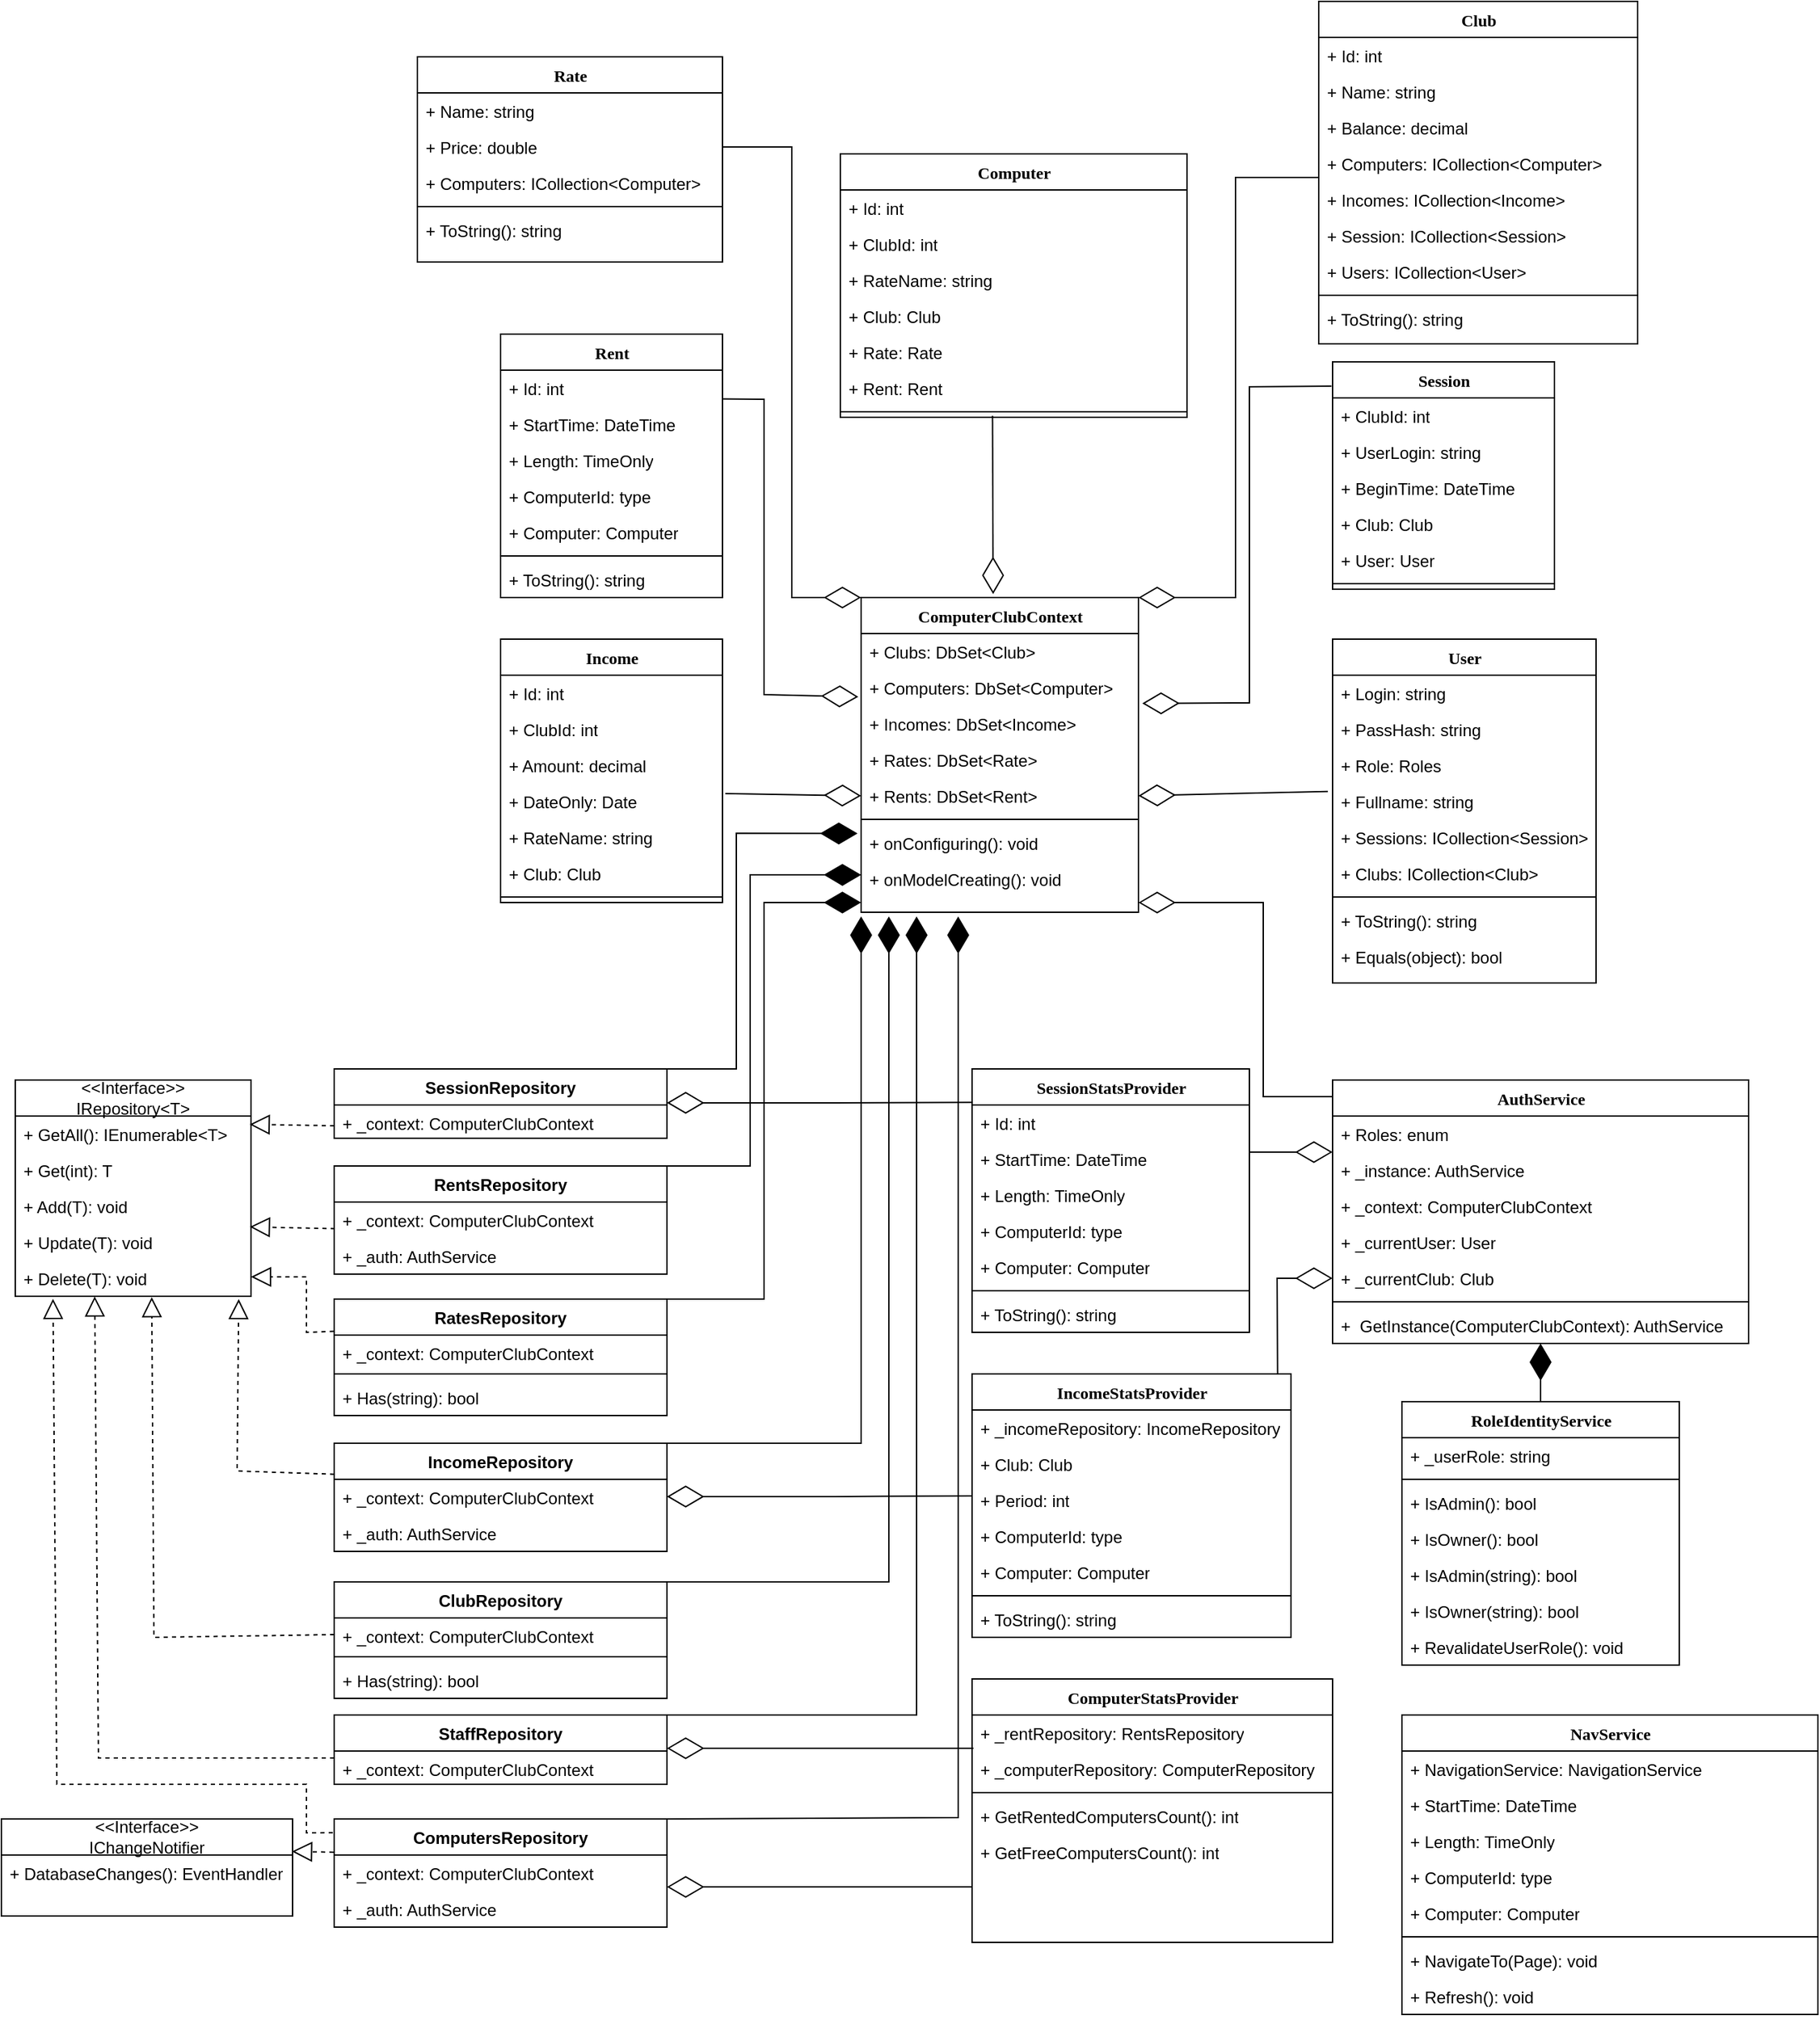 <mxfile version="24.4.0" type="device">
  <diagram name="Page-1" id="9f46799a-70d6-7492-0946-bef42562c5a5">
    <mxGraphModel dx="2694" dy="962" grid="1" gridSize="10" guides="1" tooltips="1" connect="1" arrows="1" fold="1" page="1" pageScale="1" pageWidth="1100" pageHeight="850" background="none" math="0" shadow="0">
      <root>
        <mxCell id="0" />
        <mxCell id="1" parent="0" />
        <mxCell id="78961159f06e98e8-17" value="ComputerClubContext" style="swimlane;html=1;fontStyle=1;align=center;verticalAlign=top;childLayout=stackLayout;horizontal=1;startSize=26;horizontalStack=0;resizeParent=1;resizeLast=0;collapsible=1;marginBottom=0;swimlaneFillColor=#ffffff;rounded=0;shadow=0;comic=0;labelBackgroundColor=none;strokeWidth=1;fillColor=none;fontFamily=Verdana;fontSize=12" parent="1" vertex="1">
          <mxGeometry x="80" y="450" width="200" height="227" as="geometry" />
        </mxCell>
        <mxCell id="78961159f06e98e8-21" value="+ Clubs: DbSet&amp;lt;Club&amp;gt;" style="text;html=1;strokeColor=none;fillColor=none;align=left;verticalAlign=top;spacingLeft=4;spacingRight=4;whiteSpace=wrap;overflow=hidden;rotatable=0;points=[[0,0.5],[1,0.5]];portConstraint=eastwest;" parent="78961159f06e98e8-17" vertex="1">
          <mxGeometry y="26" width="200" height="26" as="geometry" />
        </mxCell>
        <mxCell id="78961159f06e98e8-23" value="+ Computers: DbSet&amp;lt;Computer&amp;gt;" style="text;html=1;strokeColor=none;fillColor=none;align=left;verticalAlign=top;spacingLeft=4;spacingRight=4;whiteSpace=wrap;overflow=hidden;rotatable=0;points=[[0,0.5],[1,0.5]];portConstraint=eastwest;" parent="78961159f06e98e8-17" vertex="1">
          <mxGeometry y="52" width="200" height="26" as="geometry" />
        </mxCell>
        <mxCell id="78961159f06e98e8-25" value="+ Incomes: DbSet&amp;lt;Income&amp;gt;" style="text;html=1;strokeColor=none;fillColor=none;align=left;verticalAlign=top;spacingLeft=4;spacingRight=4;whiteSpace=wrap;overflow=hidden;rotatable=0;points=[[0,0.5],[1,0.5]];portConstraint=eastwest;" parent="78961159f06e98e8-17" vertex="1">
          <mxGeometry y="78" width="200" height="26" as="geometry" />
        </mxCell>
        <mxCell id="78961159f06e98e8-26" value="+ Rates: DbSet&amp;lt;Rate&amp;gt;" style="text;html=1;strokeColor=none;fillColor=none;align=left;verticalAlign=top;spacingLeft=4;spacingRight=4;whiteSpace=wrap;overflow=hidden;rotatable=0;points=[[0,0.5],[1,0.5]];portConstraint=eastwest;" parent="78961159f06e98e8-17" vertex="1">
          <mxGeometry y="104" width="200" height="26" as="geometry" />
        </mxCell>
        <mxCell id="78961159f06e98e8-24" value="+ Rents: DbSet&amp;lt;Rent&amp;gt;" style="text;html=1;strokeColor=none;fillColor=none;align=left;verticalAlign=top;spacingLeft=4;spacingRight=4;whiteSpace=wrap;overflow=hidden;rotatable=0;points=[[0,0.5],[1,0.5]];portConstraint=eastwest;" parent="78961159f06e98e8-17" vertex="1">
          <mxGeometry y="130" width="200" height="26" as="geometry" />
        </mxCell>
        <mxCell id="78961159f06e98e8-19" value="" style="line;html=1;strokeWidth=1;fillColor=none;align=left;verticalAlign=middle;spacingTop=-1;spacingLeft=3;spacingRight=3;rotatable=0;labelPosition=right;points=[];portConstraint=eastwest;" parent="78961159f06e98e8-17" vertex="1">
          <mxGeometry y="156" width="200" height="8" as="geometry" />
        </mxCell>
        <mxCell id="78961159f06e98e8-20" value="+ onConfiguring(): void" style="text;html=1;strokeColor=none;fillColor=none;align=left;verticalAlign=top;spacingLeft=4;spacingRight=4;whiteSpace=wrap;overflow=hidden;rotatable=0;points=[[0,0.5],[1,0.5]];portConstraint=eastwest;" parent="78961159f06e98e8-17" vertex="1">
          <mxGeometry y="164" width="200" height="26" as="geometry" />
        </mxCell>
        <mxCell id="78961159f06e98e8-27" value="+ onModelCreating(): void" style="text;html=1;strokeColor=none;fillColor=none;align=left;verticalAlign=top;spacingLeft=4;spacingRight=4;whiteSpace=wrap;overflow=hidden;rotatable=0;points=[[0,0.5],[1,0.5]];portConstraint=eastwest;" parent="78961159f06e98e8-17" vertex="1">
          <mxGeometry y="190" width="200" height="26" as="geometry" />
        </mxCell>
        <mxCell id="78961159f06e98e8-30" value="Club" style="swimlane;html=1;fontStyle=1;align=center;verticalAlign=top;childLayout=stackLayout;horizontal=1;startSize=26;horizontalStack=0;resizeParent=1;resizeLast=0;collapsible=1;marginBottom=0;swimlaneFillColor=#ffffff;rounded=0;shadow=0;comic=0;labelBackgroundColor=none;strokeWidth=1;fillColor=none;fontFamily=Verdana;fontSize=12" parent="1" vertex="1">
          <mxGeometry x="410" y="20" width="230" height="247" as="geometry" />
        </mxCell>
        <mxCell id="78961159f06e98e8-31" value="+ Id: int" style="text;html=1;strokeColor=none;fillColor=none;align=left;verticalAlign=top;spacingLeft=4;spacingRight=4;whiteSpace=wrap;overflow=hidden;rotatable=0;points=[[0,0.5],[1,0.5]];portConstraint=eastwest;" parent="78961159f06e98e8-30" vertex="1">
          <mxGeometry y="26" width="230" height="26" as="geometry" />
        </mxCell>
        <mxCell id="78961159f06e98e8-32" value="+ Name: string" style="text;html=1;strokeColor=none;fillColor=none;align=left;verticalAlign=top;spacingLeft=4;spacingRight=4;whiteSpace=wrap;overflow=hidden;rotatable=0;points=[[0,0.5],[1,0.5]];portConstraint=eastwest;" parent="78961159f06e98e8-30" vertex="1">
          <mxGeometry y="52" width="230" height="26" as="geometry" />
        </mxCell>
        <mxCell id="78961159f06e98e8-33" value="+ Balance: decimal" style="text;html=1;strokeColor=none;fillColor=none;align=left;verticalAlign=top;spacingLeft=4;spacingRight=4;whiteSpace=wrap;overflow=hidden;rotatable=0;points=[[0,0.5],[1,0.5]];portConstraint=eastwest;" parent="78961159f06e98e8-30" vertex="1">
          <mxGeometry y="78" width="230" height="26" as="geometry" />
        </mxCell>
        <mxCell id="78961159f06e98e8-34" value="+ Computers: ICollection&amp;lt;Computer&amp;gt;" style="text;html=1;strokeColor=none;fillColor=none;align=left;verticalAlign=top;spacingLeft=4;spacingRight=4;whiteSpace=wrap;overflow=hidden;rotatable=0;points=[[0,0.5],[1,0.5]];portConstraint=eastwest;" parent="78961159f06e98e8-30" vertex="1">
          <mxGeometry y="104" width="230" height="26" as="geometry" />
        </mxCell>
        <mxCell id="78961159f06e98e8-36" value="+ Incomes: ICollection&amp;lt;Income&amp;gt;" style="text;html=1;strokeColor=none;fillColor=none;align=left;verticalAlign=top;spacingLeft=4;spacingRight=4;whiteSpace=wrap;overflow=hidden;rotatable=0;points=[[0,0.5],[1,0.5]];portConstraint=eastwest;" parent="78961159f06e98e8-30" vertex="1">
          <mxGeometry y="130" width="230" height="26" as="geometry" />
        </mxCell>
        <mxCell id="78961159f06e98e8-37" value="+ Session: ICollection&amp;lt;Session&amp;gt;" style="text;html=1;strokeColor=none;fillColor=none;align=left;verticalAlign=top;spacingLeft=4;spacingRight=4;whiteSpace=wrap;overflow=hidden;rotatable=0;points=[[0,0.5],[1,0.5]];portConstraint=eastwest;" parent="78961159f06e98e8-30" vertex="1">
          <mxGeometry y="156" width="230" height="26" as="geometry" />
        </mxCell>
        <mxCell id="aWMdzg2vg44T6Kp8rNut-4" value="+ Users: ICollection&amp;lt;User&amp;gt;" style="text;html=1;strokeColor=none;fillColor=none;align=left;verticalAlign=top;spacingLeft=4;spacingRight=4;whiteSpace=wrap;overflow=hidden;rotatable=0;points=[[0,0.5],[1,0.5]];portConstraint=eastwest;" parent="78961159f06e98e8-30" vertex="1">
          <mxGeometry y="182" width="230" height="26" as="geometry" />
        </mxCell>
        <mxCell id="78961159f06e98e8-38" value="" style="line;html=1;strokeWidth=1;fillColor=none;align=left;verticalAlign=middle;spacingTop=-1;spacingLeft=3;spacingRight=3;rotatable=0;labelPosition=right;points=[];portConstraint=eastwest;" parent="78961159f06e98e8-30" vertex="1">
          <mxGeometry y="208" width="230" height="8" as="geometry" />
        </mxCell>
        <mxCell id="78961159f06e98e8-39" value="+ ToString(): string" style="text;html=1;strokeColor=none;fillColor=none;align=left;verticalAlign=top;spacingLeft=4;spacingRight=4;whiteSpace=wrap;overflow=hidden;rotatable=0;points=[[0,0.5],[1,0.5]];portConstraint=eastwest;" parent="78961159f06e98e8-30" vertex="1">
          <mxGeometry y="216" width="230" height="26" as="geometry" />
        </mxCell>
        <mxCell id="78961159f06e98e8-43" value="Computer" style="swimlane;html=1;fontStyle=1;align=center;verticalAlign=top;childLayout=stackLayout;horizontal=1;startSize=26;horizontalStack=0;resizeParent=1;resizeLast=0;collapsible=1;marginBottom=0;swimlaneFillColor=#ffffff;rounded=0;shadow=0;comic=0;labelBackgroundColor=none;strokeWidth=1;fillColor=none;fontFamily=Verdana;fontSize=12" parent="1" vertex="1">
          <mxGeometry x="65" y="130" width="250" height="190" as="geometry" />
        </mxCell>
        <mxCell id="78961159f06e98e8-44" value="+ Id: int" style="text;html=1;strokeColor=none;fillColor=none;align=left;verticalAlign=top;spacingLeft=4;spacingRight=4;whiteSpace=wrap;overflow=hidden;rotatable=0;points=[[0,0.5],[1,0.5]];portConstraint=eastwest;" parent="78961159f06e98e8-43" vertex="1">
          <mxGeometry y="26" width="250" height="26" as="geometry" />
        </mxCell>
        <mxCell id="78961159f06e98e8-45" value="+ ClubId: int" style="text;html=1;strokeColor=none;fillColor=none;align=left;verticalAlign=top;spacingLeft=4;spacingRight=4;whiteSpace=wrap;overflow=hidden;rotatable=0;points=[[0,0.5],[1,0.5]];portConstraint=eastwest;" parent="78961159f06e98e8-43" vertex="1">
          <mxGeometry y="52" width="250" height="26" as="geometry" />
        </mxCell>
        <mxCell id="78961159f06e98e8-49" value="+ RateName: string" style="text;html=1;strokeColor=none;fillColor=none;align=left;verticalAlign=top;spacingLeft=4;spacingRight=4;whiteSpace=wrap;overflow=hidden;rotatable=0;points=[[0,0.5],[1,0.5]];portConstraint=eastwest;" parent="78961159f06e98e8-43" vertex="1">
          <mxGeometry y="78" width="250" height="26" as="geometry" />
        </mxCell>
        <mxCell id="78961159f06e98e8-50" value="+ Club: Club" style="text;html=1;strokeColor=none;fillColor=none;align=left;verticalAlign=top;spacingLeft=4;spacingRight=4;whiteSpace=wrap;overflow=hidden;rotatable=0;points=[[0,0.5],[1,0.5]];portConstraint=eastwest;" parent="78961159f06e98e8-43" vertex="1">
          <mxGeometry y="104" width="250" height="26" as="geometry" />
        </mxCell>
        <mxCell id="aWMdzg2vg44T6Kp8rNut-5" value="+ Rate: Rate" style="text;html=1;strokeColor=none;fillColor=none;align=left;verticalAlign=top;spacingLeft=4;spacingRight=4;whiteSpace=wrap;overflow=hidden;rotatable=0;points=[[0,0.5],[1,0.5]];portConstraint=eastwest;" parent="78961159f06e98e8-43" vertex="1">
          <mxGeometry y="130" width="250" height="26" as="geometry" />
        </mxCell>
        <mxCell id="aWMdzg2vg44T6Kp8rNut-6" value="+ Rent: Rent" style="text;html=1;strokeColor=none;fillColor=none;align=left;verticalAlign=top;spacingLeft=4;spacingRight=4;whiteSpace=wrap;overflow=hidden;rotatable=0;points=[[0,0.5],[1,0.5]];portConstraint=eastwest;" parent="78961159f06e98e8-43" vertex="1">
          <mxGeometry y="156" width="250" height="26" as="geometry" />
        </mxCell>
        <mxCell id="78961159f06e98e8-51" value="" style="line;html=1;strokeWidth=1;fillColor=none;align=left;verticalAlign=middle;spacingTop=-1;spacingLeft=3;spacingRight=3;rotatable=0;labelPosition=right;points=[];portConstraint=eastwest;" parent="78961159f06e98e8-43" vertex="1">
          <mxGeometry y="182" width="250" height="8" as="geometry" />
        </mxCell>
        <mxCell id="78961159f06e98e8-56" value="Rate" style="swimlane;html=1;fontStyle=1;align=center;verticalAlign=top;childLayout=stackLayout;horizontal=1;startSize=26;horizontalStack=0;resizeParent=1;resizeLast=0;collapsible=1;marginBottom=0;swimlaneFillColor=#ffffff;rounded=0;shadow=0;comic=0;labelBackgroundColor=none;strokeWidth=1;fillColor=none;fontFamily=Verdana;fontSize=12" parent="1" vertex="1">
          <mxGeometry x="-240" y="60" width="220" height="148" as="geometry" />
        </mxCell>
        <mxCell id="78961159f06e98e8-57" value="+ Name: string" style="text;html=1;strokeColor=none;fillColor=none;align=left;verticalAlign=top;spacingLeft=4;spacingRight=4;whiteSpace=wrap;overflow=hidden;rotatable=0;points=[[0,0.5],[1,0.5]];portConstraint=eastwest;" parent="78961159f06e98e8-56" vertex="1">
          <mxGeometry y="26" width="220" height="26" as="geometry" />
        </mxCell>
        <mxCell id="78961159f06e98e8-58" value="+ Price: double" style="text;html=1;strokeColor=none;fillColor=none;align=left;verticalAlign=top;spacingLeft=4;spacingRight=4;whiteSpace=wrap;overflow=hidden;rotatable=0;points=[[0,0.5],[1,0.5]];portConstraint=eastwest;" parent="78961159f06e98e8-56" vertex="1">
          <mxGeometry y="52" width="220" height="26" as="geometry" />
        </mxCell>
        <mxCell id="78961159f06e98e8-59" value="+ Computers: ICollection&amp;lt;Computer&amp;gt;" style="text;html=1;strokeColor=none;fillColor=none;align=left;verticalAlign=top;spacingLeft=4;spacingRight=4;whiteSpace=wrap;overflow=hidden;rotatable=0;points=[[0,0.5],[1,0.5]];portConstraint=eastwest;" parent="78961159f06e98e8-56" vertex="1">
          <mxGeometry y="78" width="220" height="26" as="geometry" />
        </mxCell>
        <mxCell id="78961159f06e98e8-64" value="" style="line;html=1;strokeWidth=1;fillColor=none;align=left;verticalAlign=middle;spacingTop=-1;spacingLeft=3;spacingRight=3;rotatable=0;labelPosition=right;points=[];portConstraint=eastwest;" parent="78961159f06e98e8-56" vertex="1">
          <mxGeometry y="104" width="220" height="8" as="geometry" />
        </mxCell>
        <mxCell id="78961159f06e98e8-65" value="+ ToString(): string" style="text;html=1;strokeColor=none;fillColor=none;align=left;verticalAlign=top;spacingLeft=4;spacingRight=4;whiteSpace=wrap;overflow=hidden;rotatable=0;points=[[0,0.5],[1,0.5]];portConstraint=eastwest;" parent="78961159f06e98e8-56" vertex="1">
          <mxGeometry y="112" width="220" height="26" as="geometry" />
        </mxCell>
        <mxCell id="78961159f06e98e8-69" value="Rent" style="swimlane;html=1;fontStyle=1;align=center;verticalAlign=top;childLayout=stackLayout;horizontal=1;startSize=26;horizontalStack=0;resizeParent=1;resizeLast=0;collapsible=1;marginBottom=0;swimlaneFillColor=#ffffff;rounded=0;shadow=0;comic=0;labelBackgroundColor=none;strokeWidth=1;fillColor=none;fontFamily=Verdana;fontSize=12" parent="1" vertex="1">
          <mxGeometry x="-180" y="260" width="160" height="190" as="geometry" />
        </mxCell>
        <mxCell id="78961159f06e98e8-70" value="+ Id: int" style="text;html=1;strokeColor=none;fillColor=none;align=left;verticalAlign=top;spacingLeft=4;spacingRight=4;whiteSpace=wrap;overflow=hidden;rotatable=0;points=[[0,0.5],[1,0.5]];portConstraint=eastwest;" parent="78961159f06e98e8-69" vertex="1">
          <mxGeometry y="26" width="160" height="26" as="geometry" />
        </mxCell>
        <mxCell id="78961159f06e98e8-71" value="+ StartTime: DateTime" style="text;html=1;strokeColor=none;fillColor=none;align=left;verticalAlign=top;spacingLeft=4;spacingRight=4;whiteSpace=wrap;overflow=hidden;rotatable=0;points=[[0,0.5],[1,0.5]];portConstraint=eastwest;" parent="78961159f06e98e8-69" vertex="1">
          <mxGeometry y="52" width="160" height="26" as="geometry" />
        </mxCell>
        <mxCell id="78961159f06e98e8-72" value="+ Length: TimeOnly" style="text;html=1;strokeColor=none;fillColor=none;align=left;verticalAlign=top;spacingLeft=4;spacingRight=4;whiteSpace=wrap;overflow=hidden;rotatable=0;points=[[0,0.5],[1,0.5]];portConstraint=eastwest;" parent="78961159f06e98e8-69" vertex="1">
          <mxGeometry y="78" width="160" height="26" as="geometry" />
        </mxCell>
        <mxCell id="78961159f06e98e8-74" value="+ ComputerId: type" style="text;html=1;strokeColor=none;fillColor=none;align=left;verticalAlign=top;spacingLeft=4;spacingRight=4;whiteSpace=wrap;overflow=hidden;rotatable=0;points=[[0,0.5],[1,0.5]];portConstraint=eastwest;" parent="78961159f06e98e8-69" vertex="1">
          <mxGeometry y="104" width="160" height="26" as="geometry" />
        </mxCell>
        <mxCell id="78961159f06e98e8-75" value="+ Computer: Computer" style="text;html=1;strokeColor=none;fillColor=none;align=left;verticalAlign=top;spacingLeft=4;spacingRight=4;whiteSpace=wrap;overflow=hidden;rotatable=0;points=[[0,0.5],[1,0.5]];portConstraint=eastwest;" parent="78961159f06e98e8-69" vertex="1">
          <mxGeometry y="130" width="160" height="26" as="geometry" />
        </mxCell>
        <mxCell id="78961159f06e98e8-77" value="" style="line;html=1;strokeWidth=1;fillColor=none;align=left;verticalAlign=middle;spacingTop=-1;spacingLeft=3;spacingRight=3;rotatable=0;labelPosition=right;points=[];portConstraint=eastwest;" parent="78961159f06e98e8-69" vertex="1">
          <mxGeometry y="156" width="160" height="8" as="geometry" />
        </mxCell>
        <mxCell id="78961159f06e98e8-78" value="+ ToString(): string" style="text;html=1;strokeColor=none;fillColor=none;align=left;verticalAlign=top;spacingLeft=4;spacingRight=4;whiteSpace=wrap;overflow=hidden;rotatable=0;points=[[0,0.5],[1,0.5]];portConstraint=eastwest;" parent="78961159f06e98e8-69" vertex="1">
          <mxGeometry y="164" width="160" height="26" as="geometry" />
        </mxCell>
        <mxCell id="78961159f06e98e8-82" value="User" style="swimlane;html=1;fontStyle=1;align=center;verticalAlign=top;childLayout=stackLayout;horizontal=1;startSize=26;horizontalStack=0;resizeParent=1;resizeLast=0;collapsible=1;marginBottom=0;swimlaneFillColor=#ffffff;rounded=0;shadow=0;comic=0;labelBackgroundColor=none;strokeWidth=1;fillColor=none;fontFamily=Verdana;fontSize=12" parent="1" vertex="1">
          <mxGeometry x="420" y="480" width="190" height="248" as="geometry" />
        </mxCell>
        <mxCell id="78961159f06e98e8-83" value="+ Login: string" style="text;html=1;strokeColor=none;fillColor=none;align=left;verticalAlign=top;spacingLeft=4;spacingRight=4;whiteSpace=wrap;overflow=hidden;rotatable=0;points=[[0,0.5],[1,0.5]];portConstraint=eastwest;" parent="78961159f06e98e8-82" vertex="1">
          <mxGeometry y="26" width="190" height="26" as="geometry" />
        </mxCell>
        <mxCell id="78961159f06e98e8-84" value="+ PassHash: string" style="text;html=1;strokeColor=none;fillColor=none;align=left;verticalAlign=top;spacingLeft=4;spacingRight=4;whiteSpace=wrap;overflow=hidden;rotatable=0;points=[[0,0.5],[1,0.5]];portConstraint=eastwest;" parent="78961159f06e98e8-82" vertex="1">
          <mxGeometry y="52" width="190" height="26" as="geometry" />
        </mxCell>
        <mxCell id="78961159f06e98e8-85" value="+ Role: Roles" style="text;html=1;strokeColor=none;fillColor=none;align=left;verticalAlign=top;spacingLeft=4;spacingRight=4;whiteSpace=wrap;overflow=hidden;rotatable=0;points=[[0,0.5],[1,0.5]];portConstraint=eastwest;" parent="78961159f06e98e8-82" vertex="1">
          <mxGeometry y="78" width="190" height="26" as="geometry" />
        </mxCell>
        <mxCell id="78961159f06e98e8-86" value="+ Fullname: string" style="text;html=1;strokeColor=none;fillColor=none;align=left;verticalAlign=top;spacingLeft=4;spacingRight=4;whiteSpace=wrap;overflow=hidden;rotatable=0;points=[[0,0.5],[1,0.5]];portConstraint=eastwest;" parent="78961159f06e98e8-82" vertex="1">
          <mxGeometry y="104" width="190" height="26" as="geometry" />
        </mxCell>
        <mxCell id="78961159f06e98e8-87" value="+ Sessions: ICollection&amp;lt;Session&amp;gt;" style="text;html=1;strokeColor=none;fillColor=none;align=left;verticalAlign=top;spacingLeft=4;spacingRight=4;whiteSpace=wrap;overflow=hidden;rotatable=0;points=[[0,0.5],[1,0.5]];portConstraint=eastwest;" parent="78961159f06e98e8-82" vertex="1">
          <mxGeometry y="130" width="190" height="26" as="geometry" />
        </mxCell>
        <mxCell id="78961159f06e98e8-88" value="+ Clubs: ICollection&amp;lt;Club&amp;gt;" style="text;html=1;strokeColor=none;fillColor=none;align=left;verticalAlign=top;spacingLeft=4;spacingRight=4;whiteSpace=wrap;overflow=hidden;rotatable=0;points=[[0,0.5],[1,0.5]];portConstraint=eastwest;" parent="78961159f06e98e8-82" vertex="1">
          <mxGeometry y="156" width="190" height="26" as="geometry" />
        </mxCell>
        <mxCell id="78961159f06e98e8-90" value="" style="line;html=1;strokeWidth=1;fillColor=none;align=left;verticalAlign=middle;spacingTop=-1;spacingLeft=3;spacingRight=3;rotatable=0;labelPosition=right;points=[];portConstraint=eastwest;" parent="78961159f06e98e8-82" vertex="1">
          <mxGeometry y="182" width="190" height="8" as="geometry" />
        </mxCell>
        <mxCell id="78961159f06e98e8-91" value="+ ToString(): string" style="text;html=1;strokeColor=none;fillColor=none;align=left;verticalAlign=top;spacingLeft=4;spacingRight=4;whiteSpace=wrap;overflow=hidden;rotatable=0;points=[[0,0.5],[1,0.5]];portConstraint=eastwest;" parent="78961159f06e98e8-82" vertex="1">
          <mxGeometry y="190" width="190" height="26" as="geometry" />
        </mxCell>
        <mxCell id="78961159f06e98e8-94" value="+ Equals(object): bool" style="text;html=1;strokeColor=none;fillColor=none;align=left;verticalAlign=top;spacingLeft=4;spacingRight=4;whiteSpace=wrap;overflow=hidden;rotatable=0;points=[[0,0.5],[1,0.5]];portConstraint=eastwest;" parent="78961159f06e98e8-82" vertex="1">
          <mxGeometry y="216" width="190" height="26" as="geometry" />
        </mxCell>
        <mxCell id="78961159f06e98e8-95" value="Session" style="swimlane;html=1;fontStyle=1;align=center;verticalAlign=top;childLayout=stackLayout;horizontal=1;startSize=26;horizontalStack=0;resizeParent=1;resizeLast=0;collapsible=1;marginBottom=0;swimlaneFillColor=#ffffff;rounded=0;shadow=0;comic=0;labelBackgroundColor=none;strokeWidth=1;fillColor=none;fontFamily=Verdana;fontSize=12" parent="1" vertex="1">
          <mxGeometry x="420" y="280" width="160" height="164" as="geometry" />
        </mxCell>
        <mxCell id="78961159f06e98e8-96" value="+ ClubId: int" style="text;html=1;strokeColor=none;fillColor=none;align=left;verticalAlign=top;spacingLeft=4;spacingRight=4;whiteSpace=wrap;overflow=hidden;rotatable=0;points=[[0,0.5],[1,0.5]];portConstraint=eastwest;" parent="78961159f06e98e8-95" vertex="1">
          <mxGeometry y="26" width="160" height="26" as="geometry" />
        </mxCell>
        <mxCell id="78961159f06e98e8-97" value="+ UserLogin: string" style="text;html=1;strokeColor=none;fillColor=none;align=left;verticalAlign=top;spacingLeft=4;spacingRight=4;whiteSpace=wrap;overflow=hidden;rotatable=0;points=[[0,0.5],[1,0.5]];portConstraint=eastwest;" parent="78961159f06e98e8-95" vertex="1">
          <mxGeometry y="52" width="160" height="26" as="geometry" />
        </mxCell>
        <mxCell id="78961159f06e98e8-98" value="+ BeginTime: DateTime" style="text;html=1;strokeColor=none;fillColor=none;align=left;verticalAlign=top;spacingLeft=4;spacingRight=4;whiteSpace=wrap;overflow=hidden;rotatable=0;points=[[0,0.5],[1,0.5]];portConstraint=eastwest;" parent="78961159f06e98e8-95" vertex="1">
          <mxGeometry y="78" width="160" height="26" as="geometry" />
        </mxCell>
        <mxCell id="78961159f06e98e8-102" value="+ Club: Club" style="text;html=1;strokeColor=none;fillColor=none;align=left;verticalAlign=top;spacingLeft=4;spacingRight=4;whiteSpace=wrap;overflow=hidden;rotatable=0;points=[[0,0.5],[1,0.5]];portConstraint=eastwest;" parent="78961159f06e98e8-95" vertex="1">
          <mxGeometry y="104" width="160" height="26" as="geometry" />
        </mxCell>
        <mxCell id="aWMdzg2vg44T6Kp8rNut-7" value="+ User: User" style="text;html=1;strokeColor=none;fillColor=none;align=left;verticalAlign=top;spacingLeft=4;spacingRight=4;whiteSpace=wrap;overflow=hidden;rotatable=0;points=[[0,0.5],[1,0.5]];portConstraint=eastwest;" parent="78961159f06e98e8-95" vertex="1">
          <mxGeometry y="130" width="160" height="26" as="geometry" />
        </mxCell>
        <mxCell id="78961159f06e98e8-103" value="" style="line;html=1;strokeWidth=1;fillColor=none;align=left;verticalAlign=middle;spacingTop=-1;spacingLeft=3;spacingRight=3;rotatable=0;labelPosition=right;points=[];portConstraint=eastwest;" parent="78961159f06e98e8-95" vertex="1">
          <mxGeometry y="156" width="160" height="8" as="geometry" />
        </mxCell>
        <mxCell id="78961159f06e98e8-108" value="Income" style="swimlane;html=1;fontStyle=1;align=center;verticalAlign=top;childLayout=stackLayout;horizontal=1;startSize=26;horizontalStack=0;resizeParent=1;resizeLast=0;collapsible=1;marginBottom=0;swimlaneFillColor=#ffffff;rounded=0;shadow=0;comic=0;labelBackgroundColor=none;strokeWidth=1;fillColor=none;fontFamily=Verdana;fontSize=12" parent="1" vertex="1">
          <mxGeometry x="-180" y="480.0" width="160" height="190" as="geometry" />
        </mxCell>
        <mxCell id="78961159f06e98e8-109" value="+ Id: int" style="text;html=1;strokeColor=none;fillColor=none;align=left;verticalAlign=top;spacingLeft=4;spacingRight=4;whiteSpace=wrap;overflow=hidden;rotatable=0;points=[[0,0.5],[1,0.5]];portConstraint=eastwest;" parent="78961159f06e98e8-108" vertex="1">
          <mxGeometry y="26" width="160" height="26" as="geometry" />
        </mxCell>
        <mxCell id="78961159f06e98e8-110" value="+ ClubId: int" style="text;html=1;strokeColor=none;fillColor=none;align=left;verticalAlign=top;spacingLeft=4;spacingRight=4;whiteSpace=wrap;overflow=hidden;rotatable=0;points=[[0,0.5],[1,0.5]];portConstraint=eastwest;" parent="78961159f06e98e8-108" vertex="1">
          <mxGeometry y="52" width="160" height="26" as="geometry" />
        </mxCell>
        <mxCell id="aWMdzg2vg44T6Kp8rNut-9" value="+ Amount: decimal" style="text;html=1;strokeColor=none;fillColor=none;align=left;verticalAlign=top;spacingLeft=4;spacingRight=4;whiteSpace=wrap;overflow=hidden;rotatable=0;points=[[0,0.5],[1,0.5]];portConstraint=eastwest;" parent="78961159f06e98e8-108" vertex="1">
          <mxGeometry y="78" width="160" height="26" as="geometry" />
        </mxCell>
        <mxCell id="aWMdzg2vg44T6Kp8rNut-8" value="+ DateOnly: Date" style="text;html=1;strokeColor=none;fillColor=none;align=left;verticalAlign=top;spacingLeft=4;spacingRight=4;whiteSpace=wrap;overflow=hidden;rotatable=0;points=[[0,0.5],[1,0.5]];portConstraint=eastwest;" parent="78961159f06e98e8-108" vertex="1">
          <mxGeometry y="104" width="160" height="26" as="geometry" />
        </mxCell>
        <mxCell id="aWMdzg2vg44T6Kp8rNut-10" value="+ RateName: string" style="text;html=1;strokeColor=none;fillColor=none;align=left;verticalAlign=top;spacingLeft=4;spacingRight=4;whiteSpace=wrap;overflow=hidden;rotatable=0;points=[[0,0.5],[1,0.5]];portConstraint=eastwest;" parent="78961159f06e98e8-108" vertex="1">
          <mxGeometry y="130" width="160" height="26" as="geometry" />
        </mxCell>
        <mxCell id="aWMdzg2vg44T6Kp8rNut-11" value="+ Club: Club" style="text;html=1;strokeColor=none;fillColor=none;align=left;verticalAlign=top;spacingLeft=4;spacingRight=4;whiteSpace=wrap;overflow=hidden;rotatable=0;points=[[0,0.5],[1,0.5]];portConstraint=eastwest;" parent="78961159f06e98e8-108" vertex="1">
          <mxGeometry y="156" width="160" height="26" as="geometry" />
        </mxCell>
        <mxCell id="78961159f06e98e8-116" value="" style="line;html=1;strokeWidth=1;fillColor=none;align=left;verticalAlign=middle;spacingTop=-1;spacingLeft=3;spacingRight=3;rotatable=0;labelPosition=right;points=[];portConstraint=eastwest;" parent="78961159f06e98e8-108" vertex="1">
          <mxGeometry y="182" width="160" height="8" as="geometry" />
        </mxCell>
        <mxCell id="aWMdzg2vg44T6Kp8rNut-27" value="" style="endArrow=diamondThin;endFill=0;endSize=24;html=1;rounded=0;exitX=1;exitY=0.5;exitDx=0;exitDy=0;entryX=0;entryY=0;entryDx=0;entryDy=0;" parent="1" source="78961159f06e98e8-58" target="78961159f06e98e8-17" edge="1">
          <mxGeometry width="160" relative="1" as="geometry">
            <mxPoint x="110" y="390" as="sourcePoint" />
            <mxPoint x="270" y="390" as="targetPoint" />
            <Array as="points">
              <mxPoint x="30" y="125" />
              <mxPoint x="30" y="450" />
            </Array>
          </mxGeometry>
        </mxCell>
        <mxCell id="aWMdzg2vg44T6Kp8rNut-28" value="" style="endArrow=diamondThin;endFill=0;endSize=24;html=1;rounded=0;exitX=1.001;exitY=0.8;exitDx=0;exitDy=0;exitPerimeter=0;entryX=-0.01;entryY=0.754;entryDx=0;entryDy=0;entryPerimeter=0;" parent="1" source="78961159f06e98e8-70" target="78961159f06e98e8-23" edge="1">
          <mxGeometry width="160" relative="1" as="geometry">
            <mxPoint x="-110" y="309" as="sourcePoint" />
            <mxPoint x="70" y="520" as="targetPoint" />
            <Array as="points">
              <mxPoint x="10" y="307" />
              <mxPoint x="10" y="520" />
            </Array>
          </mxGeometry>
        </mxCell>
        <mxCell id="aWMdzg2vg44T6Kp8rNut-29" value="" style="endArrow=diamondThin;endFill=0;endSize=24;html=1;rounded=0;exitX=1.013;exitY=0.283;exitDx=0;exitDy=0;entryX=0;entryY=0.5;entryDx=0;entryDy=0;exitPerimeter=0;" parent="1" source="aWMdzg2vg44T6Kp8rNut-8" target="78961159f06e98e8-24" edge="1">
          <mxGeometry width="160" relative="1" as="geometry">
            <mxPoint x="-130" y="532" as="sourcePoint" />
            <mxPoint x="61" y="530" as="targetPoint" />
          </mxGeometry>
        </mxCell>
        <mxCell id="aWMdzg2vg44T6Kp8rNut-30" value="" style="endArrow=diamondThin;endFill=0;endSize=24;html=1;rounded=0;entryX=1;entryY=0;entryDx=0;entryDy=0;exitX=-0.001;exitY=-0.114;exitDx=0;exitDy=0;exitPerimeter=0;" parent="1" source="78961159f06e98e8-36" target="78961159f06e98e8-17" edge="1">
          <mxGeometry width="160" relative="1" as="geometry">
            <mxPoint x="230" y="481.5" as="sourcePoint" />
            <mxPoint x="420" y="268.5" as="targetPoint" />
            <Array as="points">
              <mxPoint x="350" y="147" />
              <mxPoint x="350" y="450" />
            </Array>
          </mxGeometry>
        </mxCell>
        <mxCell id="aWMdzg2vg44T6Kp8rNut-31" value="" style="endArrow=diamondThin;endFill=0;endSize=24;html=1;rounded=0;entryX=1.014;entryY=-0.064;entryDx=0;entryDy=0;exitX=-0.005;exitY=0.107;exitDx=0;exitDy=0;exitPerimeter=0;entryPerimeter=0;" parent="1" source="78961159f06e98e8-95" target="78961159f06e98e8-25" edge="1">
          <mxGeometry width="160" relative="1" as="geometry">
            <mxPoint x="470" y="321" as="sourcePoint" />
            <mxPoint x="290" y="320" as="targetPoint" />
            <Array as="points">
              <mxPoint x="360" y="298" />
              <mxPoint x="360" y="526" />
            </Array>
          </mxGeometry>
        </mxCell>
        <mxCell id="aWMdzg2vg44T6Kp8rNut-32" value="" style="endArrow=diamondThin;endFill=0;endSize=24;html=1;rounded=0;entryX=1;entryY=0.5;entryDx=0;entryDy=0;exitX=-0.018;exitY=0.224;exitDx=0;exitDy=0;exitPerimeter=0;" parent="1" source="78961159f06e98e8-86" target="78961159f06e98e8-24" edge="1">
          <mxGeometry width="160" relative="1" as="geometry">
            <mxPoint x="470" y="347" as="sourcePoint" />
            <mxPoint x="290" y="323" as="targetPoint" />
          </mxGeometry>
        </mxCell>
        <mxCell id="aWMdzg2vg44T6Kp8rNut-33" value="" style="endArrow=diamondThin;endFill=0;endSize=24;html=1;rounded=0;entryX=0.476;entryY=-0.011;entryDx=0;entryDy=0;exitX=0.439;exitY=0.861;exitDx=0;exitDy=0;exitPerimeter=0;entryPerimeter=0;" parent="1" source="78961159f06e98e8-51" target="78961159f06e98e8-17" edge="1">
          <mxGeometry width="160" relative="1" as="geometry">
            <mxPoint x="340" y="579" as="sourcePoint" />
            <mxPoint x="160" y="366" as="targetPoint" />
          </mxGeometry>
        </mxCell>
        <mxCell id="aWMdzg2vg44T6Kp8rNut-34" value="SessionStatsProvider" style="swimlane;html=1;fontStyle=1;align=center;verticalAlign=top;childLayout=stackLayout;horizontal=1;startSize=26;horizontalStack=0;resizeParent=1;resizeLast=0;collapsible=1;marginBottom=0;swimlaneFillColor=#ffffff;rounded=0;shadow=0;comic=0;labelBackgroundColor=none;strokeWidth=1;fillColor=none;fontFamily=Verdana;fontSize=12" parent="1" vertex="1">
          <mxGeometry x="160" y="790" width="200" height="190" as="geometry" />
        </mxCell>
        <mxCell id="aWMdzg2vg44T6Kp8rNut-35" value="+ Id: int" style="text;html=1;strokeColor=none;fillColor=none;align=left;verticalAlign=top;spacingLeft=4;spacingRight=4;whiteSpace=wrap;overflow=hidden;rotatable=0;points=[[0,0.5],[1,0.5]];portConstraint=eastwest;" parent="aWMdzg2vg44T6Kp8rNut-34" vertex="1">
          <mxGeometry y="26" width="200" height="26" as="geometry" />
        </mxCell>
        <mxCell id="aWMdzg2vg44T6Kp8rNut-36" value="+ StartTime: DateTime" style="text;html=1;strokeColor=none;fillColor=none;align=left;verticalAlign=top;spacingLeft=4;spacingRight=4;whiteSpace=wrap;overflow=hidden;rotatable=0;points=[[0,0.5],[1,0.5]];portConstraint=eastwest;" parent="aWMdzg2vg44T6Kp8rNut-34" vertex="1">
          <mxGeometry y="52" width="200" height="26" as="geometry" />
        </mxCell>
        <mxCell id="aWMdzg2vg44T6Kp8rNut-37" value="+ Length: TimeOnly" style="text;html=1;strokeColor=none;fillColor=none;align=left;verticalAlign=top;spacingLeft=4;spacingRight=4;whiteSpace=wrap;overflow=hidden;rotatable=0;points=[[0,0.5],[1,0.5]];portConstraint=eastwest;" parent="aWMdzg2vg44T6Kp8rNut-34" vertex="1">
          <mxGeometry y="78" width="200" height="26" as="geometry" />
        </mxCell>
        <mxCell id="aWMdzg2vg44T6Kp8rNut-38" value="+ ComputerId: type" style="text;html=1;strokeColor=none;fillColor=none;align=left;verticalAlign=top;spacingLeft=4;spacingRight=4;whiteSpace=wrap;overflow=hidden;rotatable=0;points=[[0,0.5],[1,0.5]];portConstraint=eastwest;" parent="aWMdzg2vg44T6Kp8rNut-34" vertex="1">
          <mxGeometry y="104" width="200" height="26" as="geometry" />
        </mxCell>
        <mxCell id="aWMdzg2vg44T6Kp8rNut-39" value="+ Computer: Computer" style="text;html=1;strokeColor=none;fillColor=none;align=left;verticalAlign=top;spacingLeft=4;spacingRight=4;whiteSpace=wrap;overflow=hidden;rotatable=0;points=[[0,0.5],[1,0.5]];portConstraint=eastwest;" parent="aWMdzg2vg44T6Kp8rNut-34" vertex="1">
          <mxGeometry y="130" width="200" height="26" as="geometry" />
        </mxCell>
        <mxCell id="aWMdzg2vg44T6Kp8rNut-40" value="" style="line;html=1;strokeWidth=1;fillColor=none;align=left;verticalAlign=middle;spacingTop=-1;spacingLeft=3;spacingRight=3;rotatable=0;labelPosition=right;points=[];portConstraint=eastwest;" parent="aWMdzg2vg44T6Kp8rNut-34" vertex="1">
          <mxGeometry y="156" width="200" height="8" as="geometry" />
        </mxCell>
        <mxCell id="aWMdzg2vg44T6Kp8rNut-41" value="+ ToString(): string" style="text;html=1;strokeColor=none;fillColor=none;align=left;verticalAlign=top;spacingLeft=4;spacingRight=4;whiteSpace=wrap;overflow=hidden;rotatable=0;points=[[0,0.5],[1,0.5]];portConstraint=eastwest;" parent="aWMdzg2vg44T6Kp8rNut-34" vertex="1">
          <mxGeometry y="164" width="200" height="26" as="geometry" />
        </mxCell>
        <mxCell id="aWMdzg2vg44T6Kp8rNut-42" value="IncomeStatsProvider" style="swimlane;html=1;fontStyle=1;align=center;verticalAlign=top;childLayout=stackLayout;horizontal=1;startSize=26;horizontalStack=0;resizeParent=1;resizeLast=0;collapsible=1;marginBottom=0;swimlaneFillColor=#ffffff;rounded=0;shadow=0;comic=0;labelBackgroundColor=none;strokeWidth=1;fillColor=none;fontFamily=Verdana;fontSize=12" parent="1" vertex="1">
          <mxGeometry x="160" y="1010" width="230" height="190" as="geometry" />
        </mxCell>
        <mxCell id="aWMdzg2vg44T6Kp8rNut-43" value="+ _incomeRepository: IncomeRepository" style="text;html=1;strokeColor=none;fillColor=none;align=left;verticalAlign=top;spacingLeft=4;spacingRight=4;whiteSpace=wrap;overflow=hidden;rotatable=0;points=[[0,0.5],[1,0.5]];portConstraint=eastwest;" parent="aWMdzg2vg44T6Kp8rNut-42" vertex="1">
          <mxGeometry y="26" width="230" height="26" as="geometry" />
        </mxCell>
        <mxCell id="aWMdzg2vg44T6Kp8rNut-44" value="+ Club: Club" style="text;html=1;strokeColor=none;fillColor=none;align=left;verticalAlign=top;spacingLeft=4;spacingRight=4;whiteSpace=wrap;overflow=hidden;rotatable=0;points=[[0,0.5],[1,0.5]];portConstraint=eastwest;" parent="aWMdzg2vg44T6Kp8rNut-42" vertex="1">
          <mxGeometry y="52" width="230" height="26" as="geometry" />
        </mxCell>
        <mxCell id="aWMdzg2vg44T6Kp8rNut-45" value="+ Period: int" style="text;html=1;strokeColor=none;fillColor=none;align=left;verticalAlign=top;spacingLeft=4;spacingRight=4;whiteSpace=wrap;overflow=hidden;rotatable=0;points=[[0,0.5],[1,0.5]];portConstraint=eastwest;" parent="aWMdzg2vg44T6Kp8rNut-42" vertex="1">
          <mxGeometry y="78" width="230" height="26" as="geometry" />
        </mxCell>
        <mxCell id="aWMdzg2vg44T6Kp8rNut-46" value="+ ComputerId: type" style="text;html=1;strokeColor=none;fillColor=none;align=left;verticalAlign=top;spacingLeft=4;spacingRight=4;whiteSpace=wrap;overflow=hidden;rotatable=0;points=[[0,0.5],[1,0.5]];portConstraint=eastwest;" parent="aWMdzg2vg44T6Kp8rNut-42" vertex="1">
          <mxGeometry y="104" width="230" height="26" as="geometry" />
        </mxCell>
        <mxCell id="aWMdzg2vg44T6Kp8rNut-47" value="+ Computer: Computer" style="text;html=1;strokeColor=none;fillColor=none;align=left;verticalAlign=top;spacingLeft=4;spacingRight=4;whiteSpace=wrap;overflow=hidden;rotatable=0;points=[[0,0.5],[1,0.5]];portConstraint=eastwest;" parent="aWMdzg2vg44T6Kp8rNut-42" vertex="1">
          <mxGeometry y="130" width="230" height="26" as="geometry" />
        </mxCell>
        <mxCell id="aWMdzg2vg44T6Kp8rNut-48" value="" style="line;html=1;strokeWidth=1;fillColor=none;align=left;verticalAlign=middle;spacingTop=-1;spacingLeft=3;spacingRight=3;rotatable=0;labelPosition=right;points=[];portConstraint=eastwest;" parent="aWMdzg2vg44T6Kp8rNut-42" vertex="1">
          <mxGeometry y="156" width="230" height="8" as="geometry" />
        </mxCell>
        <mxCell id="aWMdzg2vg44T6Kp8rNut-49" value="+ ToString(): string" style="text;html=1;strokeColor=none;fillColor=none;align=left;verticalAlign=top;spacingLeft=4;spacingRight=4;whiteSpace=wrap;overflow=hidden;rotatable=0;points=[[0,0.5],[1,0.5]];portConstraint=eastwest;" parent="aWMdzg2vg44T6Kp8rNut-42" vertex="1">
          <mxGeometry y="164" width="230" height="26" as="geometry" />
        </mxCell>
        <mxCell id="aWMdzg2vg44T6Kp8rNut-50" value="ComputerStatsProvider" style="swimlane;html=1;fontStyle=1;align=center;verticalAlign=top;childLayout=stackLayout;horizontal=1;startSize=26;horizontalStack=0;resizeParent=1;resizeLast=0;collapsible=1;marginBottom=0;swimlaneFillColor=#ffffff;rounded=0;shadow=0;comic=0;labelBackgroundColor=none;strokeWidth=1;fillColor=none;fontFamily=Verdana;fontSize=12" parent="1" vertex="1">
          <mxGeometry x="160" y="1230" width="260" height="190" as="geometry" />
        </mxCell>
        <mxCell id="aWMdzg2vg44T6Kp8rNut-51" value="+ _rentRepository: RentsRepository" style="text;html=1;strokeColor=none;fillColor=none;align=left;verticalAlign=top;spacingLeft=4;spacingRight=4;whiteSpace=wrap;overflow=hidden;rotatable=0;points=[[0,0.5],[1,0.5]];portConstraint=eastwest;" parent="aWMdzg2vg44T6Kp8rNut-50" vertex="1">
          <mxGeometry y="26" width="260" height="26" as="geometry" />
        </mxCell>
        <mxCell id="aWMdzg2vg44T6Kp8rNut-52" value="+ _computerRepository: ComputerRepository" style="text;html=1;strokeColor=none;fillColor=none;align=left;verticalAlign=top;spacingLeft=4;spacingRight=4;whiteSpace=wrap;overflow=hidden;rotatable=0;points=[[0,0.5],[1,0.5]];portConstraint=eastwest;" parent="aWMdzg2vg44T6Kp8rNut-50" vertex="1">
          <mxGeometry y="52" width="260" height="26" as="geometry" />
        </mxCell>
        <mxCell id="aWMdzg2vg44T6Kp8rNut-56" value="" style="line;html=1;strokeWidth=1;fillColor=none;align=left;verticalAlign=middle;spacingTop=-1;spacingLeft=3;spacingRight=3;rotatable=0;labelPosition=right;points=[];portConstraint=eastwest;" parent="aWMdzg2vg44T6Kp8rNut-50" vertex="1">
          <mxGeometry y="78" width="260" height="8" as="geometry" />
        </mxCell>
        <mxCell id="aWMdzg2vg44T6Kp8rNut-57" value="+ GetRentedComputersCount(): int" style="text;html=1;strokeColor=none;fillColor=none;align=left;verticalAlign=top;spacingLeft=4;spacingRight=4;whiteSpace=wrap;overflow=hidden;rotatable=0;points=[[0,0.5],[1,0.5]];portConstraint=eastwest;" parent="aWMdzg2vg44T6Kp8rNut-50" vertex="1">
          <mxGeometry y="86" width="260" height="26" as="geometry" />
        </mxCell>
        <mxCell id="ePowUhOnxZTzfnfmdDcP-6" value="+ GetFreeComputersCount(): int" style="text;html=1;strokeColor=none;fillColor=none;align=left;verticalAlign=top;spacingLeft=4;spacingRight=4;whiteSpace=wrap;overflow=hidden;rotatable=0;points=[[0,0.5],[1,0.5]];portConstraint=eastwest;" vertex="1" parent="aWMdzg2vg44T6Kp8rNut-50">
          <mxGeometry y="112" width="260" height="26" as="geometry" />
        </mxCell>
        <mxCell id="aWMdzg2vg44T6Kp8rNut-58" value="NavService" style="swimlane;html=1;fontStyle=1;align=center;verticalAlign=top;childLayout=stackLayout;horizontal=1;startSize=26;horizontalStack=0;resizeParent=1;resizeLast=0;collapsible=1;marginBottom=0;swimlaneFillColor=#ffffff;rounded=0;shadow=0;comic=0;labelBackgroundColor=none;strokeWidth=1;fillColor=none;fontFamily=Verdana;fontSize=12" parent="1" vertex="1">
          <mxGeometry x="470" y="1256" width="300" height="216" as="geometry" />
        </mxCell>
        <mxCell id="aWMdzg2vg44T6Kp8rNut-59" value="+ NavigationService: NavigationService" style="text;html=1;strokeColor=none;fillColor=none;align=left;verticalAlign=top;spacingLeft=4;spacingRight=4;whiteSpace=wrap;overflow=hidden;rotatable=0;points=[[0,0.5],[1,0.5]];portConstraint=eastwest;" parent="aWMdzg2vg44T6Kp8rNut-58" vertex="1">
          <mxGeometry y="26" width="300" height="26" as="geometry" />
        </mxCell>
        <mxCell id="aWMdzg2vg44T6Kp8rNut-60" value="+ StartTime: DateTime" style="text;html=1;strokeColor=none;fillColor=none;align=left;verticalAlign=top;spacingLeft=4;spacingRight=4;whiteSpace=wrap;overflow=hidden;rotatable=0;points=[[0,0.5],[1,0.5]];portConstraint=eastwest;" parent="aWMdzg2vg44T6Kp8rNut-58" vertex="1">
          <mxGeometry y="52" width="300" height="26" as="geometry" />
        </mxCell>
        <mxCell id="aWMdzg2vg44T6Kp8rNut-61" value="+ Length: TimeOnly" style="text;html=1;strokeColor=none;fillColor=none;align=left;verticalAlign=top;spacingLeft=4;spacingRight=4;whiteSpace=wrap;overflow=hidden;rotatable=0;points=[[0,0.5],[1,0.5]];portConstraint=eastwest;" parent="aWMdzg2vg44T6Kp8rNut-58" vertex="1">
          <mxGeometry y="78" width="300" height="26" as="geometry" />
        </mxCell>
        <mxCell id="aWMdzg2vg44T6Kp8rNut-62" value="+ ComputerId: type" style="text;html=1;strokeColor=none;fillColor=none;align=left;verticalAlign=top;spacingLeft=4;spacingRight=4;whiteSpace=wrap;overflow=hidden;rotatable=0;points=[[0,0.5],[1,0.5]];portConstraint=eastwest;" parent="aWMdzg2vg44T6Kp8rNut-58" vertex="1">
          <mxGeometry y="104" width="300" height="26" as="geometry" />
        </mxCell>
        <mxCell id="aWMdzg2vg44T6Kp8rNut-63" value="+ Computer: Computer" style="text;html=1;strokeColor=none;fillColor=none;align=left;verticalAlign=top;spacingLeft=4;spacingRight=4;whiteSpace=wrap;overflow=hidden;rotatable=0;points=[[0,0.5],[1,0.5]];portConstraint=eastwest;" parent="aWMdzg2vg44T6Kp8rNut-58" vertex="1">
          <mxGeometry y="130" width="300" height="26" as="geometry" />
        </mxCell>
        <mxCell id="aWMdzg2vg44T6Kp8rNut-64" value="" style="line;html=1;strokeWidth=1;fillColor=none;align=left;verticalAlign=middle;spacingTop=-1;spacingLeft=3;spacingRight=3;rotatable=0;labelPosition=right;points=[];portConstraint=eastwest;" parent="aWMdzg2vg44T6Kp8rNut-58" vertex="1">
          <mxGeometry y="156" width="300" height="8" as="geometry" />
        </mxCell>
        <mxCell id="aWMdzg2vg44T6Kp8rNut-65" value="+ NavigateTo(Page): void" style="text;html=1;strokeColor=none;fillColor=none;align=left;verticalAlign=top;spacingLeft=4;spacingRight=4;whiteSpace=wrap;overflow=hidden;rotatable=0;points=[[0,0.5],[1,0.5]];portConstraint=eastwest;" parent="aWMdzg2vg44T6Kp8rNut-58" vertex="1">
          <mxGeometry y="164" width="300" height="26" as="geometry" />
        </mxCell>
        <mxCell id="aWMdzg2vg44T6Kp8rNut-82" value="+ Refresh(): void" style="text;html=1;strokeColor=none;fillColor=none;align=left;verticalAlign=top;spacingLeft=4;spacingRight=4;whiteSpace=wrap;overflow=hidden;rotatable=0;points=[[0,0.5],[1,0.5]];portConstraint=eastwest;" parent="aWMdzg2vg44T6Kp8rNut-58" vertex="1">
          <mxGeometry y="190" width="300" height="26" as="geometry" />
        </mxCell>
        <mxCell id="aWMdzg2vg44T6Kp8rNut-66" value="RoleIdentityService" style="swimlane;html=1;fontStyle=1;align=center;verticalAlign=top;childLayout=stackLayout;horizontal=1;startSize=26;horizontalStack=0;resizeParent=1;resizeLast=0;collapsible=1;marginBottom=0;swimlaneFillColor=#ffffff;rounded=0;shadow=0;comic=0;labelBackgroundColor=none;strokeWidth=1;fillColor=none;fontFamily=Verdana;fontSize=12" parent="1" vertex="1">
          <mxGeometry x="470" y="1030" width="200" height="190" as="geometry" />
        </mxCell>
        <mxCell id="aWMdzg2vg44T6Kp8rNut-83" value="+ _userRole: string" style="text;html=1;strokeColor=none;fillColor=none;align=left;verticalAlign=top;spacingLeft=4;spacingRight=4;whiteSpace=wrap;overflow=hidden;rotatable=0;points=[[0,0.5],[1,0.5]];portConstraint=eastwest;" parent="aWMdzg2vg44T6Kp8rNut-66" vertex="1">
          <mxGeometry y="26" width="200" height="26" as="geometry" />
        </mxCell>
        <mxCell id="aWMdzg2vg44T6Kp8rNut-72" value="" style="line;html=1;strokeWidth=1;fillColor=none;align=left;verticalAlign=middle;spacingTop=-1;spacingLeft=3;spacingRight=3;rotatable=0;labelPosition=right;points=[];portConstraint=eastwest;" parent="aWMdzg2vg44T6Kp8rNut-66" vertex="1">
          <mxGeometry y="52" width="200" height="8" as="geometry" />
        </mxCell>
        <mxCell id="aWMdzg2vg44T6Kp8rNut-73" value="+ IsAdmin(): bool" style="text;html=1;strokeColor=none;fillColor=none;align=left;verticalAlign=top;spacingLeft=4;spacingRight=4;whiteSpace=wrap;overflow=hidden;rotatable=0;points=[[0,0.5],[1,0.5]];portConstraint=eastwest;" parent="aWMdzg2vg44T6Kp8rNut-66" vertex="1">
          <mxGeometry y="60" width="200" height="26" as="geometry" />
        </mxCell>
        <mxCell id="aWMdzg2vg44T6Kp8rNut-84" value="+ IsOwner(): bool" style="text;html=1;strokeColor=none;fillColor=none;align=left;verticalAlign=top;spacingLeft=4;spacingRight=4;whiteSpace=wrap;overflow=hidden;rotatable=0;points=[[0,0.5],[1,0.5]];portConstraint=eastwest;" parent="aWMdzg2vg44T6Kp8rNut-66" vertex="1">
          <mxGeometry y="86" width="200" height="26" as="geometry" />
        </mxCell>
        <mxCell id="aWMdzg2vg44T6Kp8rNut-85" value="+ IsAdmin(string): bool" style="text;html=1;strokeColor=none;fillColor=none;align=left;verticalAlign=top;spacingLeft=4;spacingRight=4;whiteSpace=wrap;overflow=hidden;rotatable=0;points=[[0,0.5],[1,0.5]];portConstraint=eastwest;" parent="aWMdzg2vg44T6Kp8rNut-66" vertex="1">
          <mxGeometry y="112" width="200" height="26" as="geometry" />
        </mxCell>
        <mxCell id="aWMdzg2vg44T6Kp8rNut-86" value="+ IsOwner(string): bool" style="text;html=1;strokeColor=none;fillColor=none;align=left;verticalAlign=top;spacingLeft=4;spacingRight=4;whiteSpace=wrap;overflow=hidden;rotatable=0;points=[[0,0.5],[1,0.5]];portConstraint=eastwest;" parent="aWMdzg2vg44T6Kp8rNut-66" vertex="1">
          <mxGeometry y="138" width="200" height="26" as="geometry" />
        </mxCell>
        <mxCell id="aWMdzg2vg44T6Kp8rNut-87" value="+ RevalidateUserRole(): void" style="text;html=1;strokeColor=none;fillColor=none;align=left;verticalAlign=top;spacingLeft=4;spacingRight=4;whiteSpace=wrap;overflow=hidden;rotatable=0;points=[[0,0.5],[1,0.5]];portConstraint=eastwest;" parent="aWMdzg2vg44T6Kp8rNut-66" vertex="1">
          <mxGeometry y="164" width="200" height="26" as="geometry" />
        </mxCell>
        <mxCell id="aWMdzg2vg44T6Kp8rNut-74" value="AuthService" style="swimlane;html=1;fontStyle=1;align=center;verticalAlign=top;childLayout=stackLayout;horizontal=1;startSize=26;horizontalStack=0;resizeParent=1;resizeLast=0;collapsible=1;marginBottom=0;swimlaneFillColor=#ffffff;rounded=0;shadow=0;comic=0;labelBackgroundColor=none;strokeWidth=1;fillColor=none;fontFamily=Verdana;fontSize=12" parent="1" vertex="1">
          <mxGeometry x="420" y="798" width="300" height="190" as="geometry" />
        </mxCell>
        <mxCell id="aWMdzg2vg44T6Kp8rNut-75" value="+ Roles: enum" style="text;html=1;strokeColor=none;fillColor=none;align=left;verticalAlign=top;spacingLeft=4;spacingRight=4;whiteSpace=wrap;overflow=hidden;rotatable=0;points=[[0,0.5],[1,0.5]];portConstraint=eastwest;" parent="aWMdzg2vg44T6Kp8rNut-74" vertex="1">
          <mxGeometry y="26" width="300" height="26" as="geometry" />
        </mxCell>
        <mxCell id="aWMdzg2vg44T6Kp8rNut-76" value="+ _instance: AuthService" style="text;html=1;strokeColor=none;fillColor=none;align=left;verticalAlign=top;spacingLeft=4;spacingRight=4;whiteSpace=wrap;overflow=hidden;rotatable=0;points=[[0,0.5],[1,0.5]];portConstraint=eastwest;" parent="aWMdzg2vg44T6Kp8rNut-74" vertex="1">
          <mxGeometry y="52" width="300" height="26" as="geometry" />
        </mxCell>
        <mxCell id="aWMdzg2vg44T6Kp8rNut-77" value="+ _context: ComputerClubContext" style="text;html=1;strokeColor=none;fillColor=none;align=left;verticalAlign=top;spacingLeft=4;spacingRight=4;whiteSpace=wrap;overflow=hidden;rotatable=0;points=[[0,0.5],[1,0.5]];portConstraint=eastwest;" parent="aWMdzg2vg44T6Kp8rNut-74" vertex="1">
          <mxGeometry y="78" width="300" height="26" as="geometry" />
        </mxCell>
        <mxCell id="aWMdzg2vg44T6Kp8rNut-78" value="+ _currentUser: User" style="text;html=1;strokeColor=none;fillColor=none;align=left;verticalAlign=top;spacingLeft=4;spacingRight=4;whiteSpace=wrap;overflow=hidden;rotatable=0;points=[[0,0.5],[1,0.5]];portConstraint=eastwest;" parent="aWMdzg2vg44T6Kp8rNut-74" vertex="1">
          <mxGeometry y="104" width="300" height="26" as="geometry" />
        </mxCell>
        <mxCell id="aWMdzg2vg44T6Kp8rNut-79" value="+ _currentClub: Club" style="text;html=1;strokeColor=none;fillColor=none;align=left;verticalAlign=top;spacingLeft=4;spacingRight=4;whiteSpace=wrap;overflow=hidden;rotatable=0;points=[[0,0.5],[1,0.5]];portConstraint=eastwest;" parent="aWMdzg2vg44T6Kp8rNut-74" vertex="1">
          <mxGeometry y="130" width="300" height="26" as="geometry" />
        </mxCell>
        <mxCell id="aWMdzg2vg44T6Kp8rNut-80" value="" style="line;html=1;strokeWidth=1;fillColor=none;align=left;verticalAlign=middle;spacingTop=-1;spacingLeft=3;spacingRight=3;rotatable=0;labelPosition=right;points=[];portConstraint=eastwest;" parent="aWMdzg2vg44T6Kp8rNut-74" vertex="1">
          <mxGeometry y="156" width="300" height="8" as="geometry" />
        </mxCell>
        <mxCell id="aWMdzg2vg44T6Kp8rNut-81" value="+ &amp;nbsp;GetInstance(ComputerClubContext): AuthService" style="text;html=1;strokeColor=none;fillColor=none;align=left;verticalAlign=top;spacingLeft=4;spacingRight=4;whiteSpace=wrap;overflow=hidden;rotatable=0;points=[[0,0.5],[1,0.5]];portConstraint=eastwest;" parent="aWMdzg2vg44T6Kp8rNut-74" vertex="1">
          <mxGeometry y="164" width="300" height="26" as="geometry" />
        </mxCell>
        <mxCell id="aWMdzg2vg44T6Kp8rNut-89" value="&amp;lt;&amp;lt;Interface&amp;gt;&amp;gt;&lt;br&gt;IRepository&amp;lt;T&amp;gt;" style="swimlane;fontStyle=0;childLayout=stackLayout;horizontal=1;startSize=26;fillColor=none;horizontalStack=0;resizeParent=1;resizeParentMax=0;resizeLast=0;collapsible=1;marginBottom=0;whiteSpace=wrap;html=1;" parent="1" vertex="1">
          <mxGeometry x="-530" y="798" width="170" height="156" as="geometry" />
        </mxCell>
        <mxCell id="aWMdzg2vg44T6Kp8rNut-90" value="+ GetAll(): IEnumerable&amp;lt;T&amp;gt;" style="text;strokeColor=none;fillColor=none;align=left;verticalAlign=top;spacingLeft=4;spacingRight=4;overflow=hidden;rotatable=0;points=[[0,0.5],[1,0.5]];portConstraint=eastwest;whiteSpace=wrap;html=1;" parent="aWMdzg2vg44T6Kp8rNut-89" vertex="1">
          <mxGeometry y="26" width="170" height="26" as="geometry" />
        </mxCell>
        <mxCell id="aWMdzg2vg44T6Kp8rNut-91" value="+ Get(int): T" style="text;strokeColor=none;fillColor=none;align=left;verticalAlign=top;spacingLeft=4;spacingRight=4;overflow=hidden;rotatable=0;points=[[0,0.5],[1,0.5]];portConstraint=eastwest;whiteSpace=wrap;html=1;" parent="aWMdzg2vg44T6Kp8rNut-89" vertex="1">
          <mxGeometry y="52" width="170" height="26" as="geometry" />
        </mxCell>
        <mxCell id="aWMdzg2vg44T6Kp8rNut-92" value="+ Add(T): void" style="text;strokeColor=none;fillColor=none;align=left;verticalAlign=top;spacingLeft=4;spacingRight=4;overflow=hidden;rotatable=0;points=[[0,0.5],[1,0.5]];portConstraint=eastwest;whiteSpace=wrap;html=1;" parent="aWMdzg2vg44T6Kp8rNut-89" vertex="1">
          <mxGeometry y="78" width="170" height="26" as="geometry" />
        </mxCell>
        <mxCell id="aWMdzg2vg44T6Kp8rNut-93" value="+ Update(T): void" style="text;strokeColor=none;fillColor=none;align=left;verticalAlign=top;spacingLeft=4;spacingRight=4;overflow=hidden;rotatable=0;points=[[0,0.5],[1,0.5]];portConstraint=eastwest;whiteSpace=wrap;html=1;" parent="aWMdzg2vg44T6Kp8rNut-89" vertex="1">
          <mxGeometry y="104" width="170" height="26" as="geometry" />
        </mxCell>
        <mxCell id="aWMdzg2vg44T6Kp8rNut-94" value="+ Delete(T): void" style="text;strokeColor=none;fillColor=none;align=left;verticalAlign=top;spacingLeft=4;spacingRight=4;overflow=hidden;rotatable=0;points=[[0,0.5],[1,0.5]];portConstraint=eastwest;whiteSpace=wrap;html=1;" parent="aWMdzg2vg44T6Kp8rNut-89" vertex="1">
          <mxGeometry y="130" width="170" height="26" as="geometry" />
        </mxCell>
        <mxCell id="aWMdzg2vg44T6Kp8rNut-99" value="ComputersRepository" style="swimlane;fontStyle=1;align=center;verticalAlign=top;childLayout=stackLayout;horizontal=1;startSize=26;horizontalStack=0;resizeParent=1;resizeParentMax=0;resizeLast=0;collapsible=1;marginBottom=0;whiteSpace=wrap;html=1;" parent="1" vertex="1">
          <mxGeometry x="-300" y="1331" width="240" height="78" as="geometry" />
        </mxCell>
        <mxCell id="aWMdzg2vg44T6Kp8rNut-100" value="+ _context: ComputerClubContext" style="text;strokeColor=none;fillColor=none;align=left;verticalAlign=top;spacingLeft=4;spacingRight=4;overflow=hidden;rotatable=0;points=[[0,0.5],[1,0.5]];portConstraint=eastwest;whiteSpace=wrap;html=1;" parent="aWMdzg2vg44T6Kp8rNut-99" vertex="1">
          <mxGeometry y="26" width="240" height="26" as="geometry" />
        </mxCell>
        <mxCell id="aWMdzg2vg44T6Kp8rNut-102" value="+ _auth: AuthService" style="text;strokeColor=none;fillColor=none;align=left;verticalAlign=top;spacingLeft=4;spacingRight=4;overflow=hidden;rotatable=0;points=[[0,0.5],[1,0.5]];portConstraint=eastwest;whiteSpace=wrap;html=1;" parent="aWMdzg2vg44T6Kp8rNut-99" vertex="1">
          <mxGeometry y="52" width="240" height="26" as="geometry" />
        </mxCell>
        <mxCell id="aWMdzg2vg44T6Kp8rNut-104" value="&amp;lt;&amp;lt;Interface&amp;gt;&amp;gt;&lt;br&gt;IChangeNotifier" style="swimlane;fontStyle=0;childLayout=stackLayout;horizontal=1;startSize=26;fillColor=none;horizontalStack=0;resizeParent=1;resizeParentMax=0;resizeLast=0;collapsible=1;marginBottom=0;whiteSpace=wrap;html=1;" parent="1" vertex="1">
          <mxGeometry x="-540" y="1331" width="210" height="70" as="geometry" />
        </mxCell>
        <mxCell id="aWMdzg2vg44T6Kp8rNut-105" value="+ DatabaseChanges(): EventHandler" style="text;strokeColor=none;fillColor=none;align=left;verticalAlign=top;spacingLeft=4;spacingRight=4;overflow=hidden;rotatable=0;points=[[0,0.5],[1,0.5]];portConstraint=eastwest;whiteSpace=wrap;html=1;" parent="aWMdzg2vg44T6Kp8rNut-104" vertex="1">
          <mxGeometry y="26" width="210" height="44" as="geometry" />
        </mxCell>
        <mxCell id="aWMdzg2vg44T6Kp8rNut-110" value="" style="endArrow=block;dashed=1;endFill=0;endSize=12;html=1;rounded=0;exitX=-0.002;exitY=0.307;exitDx=0;exitDy=0;entryX=0.998;entryY=0.335;entryDx=0;entryDy=0;entryPerimeter=0;exitPerimeter=0;" parent="1" source="aWMdzg2vg44T6Kp8rNut-99" target="aWMdzg2vg44T6Kp8rNut-104" edge="1">
          <mxGeometry width="160" relative="1" as="geometry">
            <mxPoint x="-940" y="1066.91" as="sourcePoint" />
            <mxPoint x="-690.75" y="954.004" as="targetPoint" />
          </mxGeometry>
        </mxCell>
        <mxCell id="aWMdzg2vg44T6Kp8rNut-111" value="RatesRepository" style="swimlane;fontStyle=1;align=center;verticalAlign=top;childLayout=stackLayout;horizontal=1;startSize=26;horizontalStack=0;resizeParent=1;resizeParentMax=0;resizeLast=0;collapsible=1;marginBottom=0;whiteSpace=wrap;html=1;" parent="1" vertex="1">
          <mxGeometry x="-300" y="956" width="240" height="84" as="geometry" />
        </mxCell>
        <mxCell id="aWMdzg2vg44T6Kp8rNut-112" value="+ _context: ComputerClubContext" style="text;strokeColor=none;fillColor=none;align=left;verticalAlign=top;spacingLeft=4;spacingRight=4;overflow=hidden;rotatable=0;points=[[0,0.5],[1,0.5]];portConstraint=eastwest;whiteSpace=wrap;html=1;" parent="aWMdzg2vg44T6Kp8rNut-111" vertex="1">
          <mxGeometry y="26" width="240" height="24" as="geometry" />
        </mxCell>
        <mxCell id="aWMdzg2vg44T6Kp8rNut-114" value="" style="line;html=1;strokeWidth=1;fillColor=none;align=left;verticalAlign=middle;spacingTop=-1;spacingLeft=3;spacingRight=3;rotatable=0;labelPosition=right;points=[];portConstraint=eastwest;" parent="aWMdzg2vg44T6Kp8rNut-111" vertex="1">
          <mxGeometry y="50" width="240" height="8" as="geometry" />
        </mxCell>
        <mxCell id="aWMdzg2vg44T6Kp8rNut-115" value="+ Has(string): bool" style="text;html=1;strokeColor=none;fillColor=none;align=left;verticalAlign=top;spacingLeft=4;spacingRight=4;whiteSpace=wrap;overflow=hidden;rotatable=0;points=[[0,0.5],[1,0.5]];portConstraint=eastwest;" parent="aWMdzg2vg44T6Kp8rNut-111" vertex="1">
          <mxGeometry y="58" width="240" height="26" as="geometry" />
        </mxCell>
        <mxCell id="aWMdzg2vg44T6Kp8rNut-117" value="RentsRepository" style="swimlane;fontStyle=1;align=center;verticalAlign=top;childLayout=stackLayout;horizontal=1;startSize=26;horizontalStack=0;resizeParent=1;resizeParentMax=0;resizeLast=0;collapsible=1;marginBottom=0;whiteSpace=wrap;html=1;" parent="1" vertex="1">
          <mxGeometry x="-300" y="860" width="240" height="78" as="geometry" />
        </mxCell>
        <mxCell id="aWMdzg2vg44T6Kp8rNut-118" value="+ _context: ComputerClubContext" style="text;strokeColor=none;fillColor=none;align=left;verticalAlign=top;spacingLeft=4;spacingRight=4;overflow=hidden;rotatable=0;points=[[0,0.5],[1,0.5]];portConstraint=eastwest;whiteSpace=wrap;html=1;" parent="aWMdzg2vg44T6Kp8rNut-117" vertex="1">
          <mxGeometry y="26" width="240" height="26" as="geometry" />
        </mxCell>
        <mxCell id="aWMdzg2vg44T6Kp8rNut-119" value="+ _auth: AuthService" style="text;strokeColor=none;fillColor=none;align=left;verticalAlign=top;spacingLeft=4;spacingRight=4;overflow=hidden;rotatable=0;points=[[0,0.5],[1,0.5]];portConstraint=eastwest;whiteSpace=wrap;html=1;" parent="aWMdzg2vg44T6Kp8rNut-117" vertex="1">
          <mxGeometry y="52" width="240" height="26" as="geometry" />
        </mxCell>
        <mxCell id="aWMdzg2vg44T6Kp8rNut-120" value="" style="endArrow=block;dashed=1;endFill=0;endSize=12;html=1;rounded=0;exitX=0.002;exitY=0.738;exitDx=0;exitDy=0;entryX=0.995;entryY=0.074;entryDx=0;entryDy=0;entryPerimeter=0;exitPerimeter=0;" parent="1" source="aWMdzg2vg44T6Kp8rNut-118" target="aWMdzg2vg44T6Kp8rNut-93" edge="1">
          <mxGeometry width="160" relative="1" as="geometry">
            <mxPoint x="-440" y="1050" as="sourcePoint" />
            <mxPoint x="-446" y="963" as="targetPoint" />
          </mxGeometry>
        </mxCell>
        <mxCell id="aWMdzg2vg44T6Kp8rNut-121" value="SessionRepository" style="swimlane;fontStyle=1;align=center;verticalAlign=top;childLayout=stackLayout;horizontal=1;startSize=26;horizontalStack=0;resizeParent=1;resizeParentMax=0;resizeLast=0;collapsible=1;marginBottom=0;whiteSpace=wrap;html=1;" parent="1" vertex="1">
          <mxGeometry x="-300" y="790" width="240" height="50" as="geometry" />
        </mxCell>
        <mxCell id="aWMdzg2vg44T6Kp8rNut-122" value="+ _context: ComputerClubContext" style="text;strokeColor=none;fillColor=none;align=left;verticalAlign=top;spacingLeft=4;spacingRight=4;overflow=hidden;rotatable=0;points=[[0,0.5],[1,0.5]];portConstraint=eastwest;whiteSpace=wrap;html=1;" parent="aWMdzg2vg44T6Kp8rNut-121" vertex="1">
          <mxGeometry y="26" width="240" height="24" as="geometry" />
        </mxCell>
        <mxCell id="aWMdzg2vg44T6Kp8rNut-125" value="" style="endArrow=block;dashed=1;endFill=0;endSize=12;html=1;rounded=0;exitX=0.002;exitY=0.738;exitDx=0;exitDy=0;entryX=0.995;entryY=0.074;entryDx=0;entryDy=0;entryPerimeter=0;exitPerimeter=0;" parent="1" edge="1">
          <mxGeometry width="160" relative="1" as="geometry">
            <mxPoint x="-300" y="831" as="sourcePoint" />
            <mxPoint x="-361" y="830" as="targetPoint" />
          </mxGeometry>
        </mxCell>
        <mxCell id="aWMdzg2vg44T6Kp8rNut-130" value="IncomeRepository" style="swimlane;fontStyle=1;align=center;verticalAlign=top;childLayout=stackLayout;horizontal=1;startSize=26;horizontalStack=0;resizeParent=1;resizeParentMax=0;resizeLast=0;collapsible=1;marginBottom=0;whiteSpace=wrap;html=1;" parent="1" vertex="1">
          <mxGeometry x="-300" y="1060" width="240" height="78" as="geometry" />
        </mxCell>
        <mxCell id="aWMdzg2vg44T6Kp8rNut-131" value="+ _context: ComputerClubContext" style="text;strokeColor=none;fillColor=none;align=left;verticalAlign=top;spacingLeft=4;spacingRight=4;overflow=hidden;rotatable=0;points=[[0,0.5],[1,0.5]];portConstraint=eastwest;whiteSpace=wrap;html=1;" parent="aWMdzg2vg44T6Kp8rNut-130" vertex="1">
          <mxGeometry y="26" width="240" height="26" as="geometry" />
        </mxCell>
        <mxCell id="aWMdzg2vg44T6Kp8rNut-132" value="+ _auth: AuthService" style="text;strokeColor=none;fillColor=none;align=left;verticalAlign=top;spacingLeft=4;spacingRight=4;overflow=hidden;rotatable=0;points=[[0,0.5],[1,0.5]];portConstraint=eastwest;whiteSpace=wrap;html=1;" parent="aWMdzg2vg44T6Kp8rNut-130" vertex="1">
          <mxGeometry y="52" width="240" height="26" as="geometry" />
        </mxCell>
        <mxCell id="aWMdzg2vg44T6Kp8rNut-133" value="" style="endArrow=block;dashed=1;endFill=0;endSize=12;html=1;rounded=0;exitX=0;exitY=0;exitDx=0;exitDy=0;entryX=0.948;entryY=1.036;entryDx=0;entryDy=0;entryPerimeter=0;" parent="1" edge="1">
          <mxGeometry width="160" relative="1" as="geometry">
            <mxPoint x="-300.0" y="1082.35" as="sourcePoint" />
            <mxPoint x="-368.84" y="955.996" as="targetPoint" />
            <Array as="points">
              <mxPoint x="-370" y="1080" />
            </Array>
          </mxGeometry>
        </mxCell>
        <mxCell id="aWMdzg2vg44T6Kp8rNut-136" value="ClubRepository" style="swimlane;fontStyle=1;align=center;verticalAlign=top;childLayout=stackLayout;horizontal=1;startSize=26;horizontalStack=0;resizeParent=1;resizeParentMax=0;resizeLast=0;collapsible=1;marginBottom=0;whiteSpace=wrap;html=1;" parent="1" vertex="1">
          <mxGeometry x="-300" y="1160" width="240" height="84" as="geometry" />
        </mxCell>
        <mxCell id="aWMdzg2vg44T6Kp8rNut-137" value="+ _context: ComputerClubContext" style="text;strokeColor=none;fillColor=none;align=left;verticalAlign=top;spacingLeft=4;spacingRight=4;overflow=hidden;rotatable=0;points=[[0,0.5],[1,0.5]];portConstraint=eastwest;whiteSpace=wrap;html=1;" parent="aWMdzg2vg44T6Kp8rNut-136" vertex="1">
          <mxGeometry y="26" width="240" height="24" as="geometry" />
        </mxCell>
        <mxCell id="aWMdzg2vg44T6Kp8rNut-144" value="" style="line;html=1;strokeWidth=1;fillColor=none;align=left;verticalAlign=middle;spacingTop=-1;spacingLeft=3;spacingRight=3;rotatable=0;labelPosition=right;points=[];portConstraint=eastwest;" parent="aWMdzg2vg44T6Kp8rNut-136" vertex="1">
          <mxGeometry y="50" width="240" height="8" as="geometry" />
        </mxCell>
        <mxCell id="aWMdzg2vg44T6Kp8rNut-145" value="+ Has(string): bool" style="text;html=1;strokeColor=none;fillColor=none;align=left;verticalAlign=top;spacingLeft=4;spacingRight=4;whiteSpace=wrap;overflow=hidden;rotatable=0;points=[[0,0.5],[1,0.5]];portConstraint=eastwest;" parent="aWMdzg2vg44T6Kp8rNut-136" vertex="1">
          <mxGeometry y="58" width="240" height="26" as="geometry" />
        </mxCell>
        <mxCell id="aWMdzg2vg44T6Kp8rNut-138" value="StaffRepository" style="swimlane;fontStyle=1;align=center;verticalAlign=top;childLayout=stackLayout;horizontal=1;startSize=26;horizontalStack=0;resizeParent=1;resizeParentMax=0;resizeLast=0;collapsible=1;marginBottom=0;whiteSpace=wrap;html=1;" parent="1" vertex="1">
          <mxGeometry x="-300" y="1256" width="240" height="50" as="geometry" />
        </mxCell>
        <mxCell id="aWMdzg2vg44T6Kp8rNut-139" value="+ _context: ComputerClubContext" style="text;strokeColor=none;fillColor=none;align=left;verticalAlign=top;spacingLeft=4;spacingRight=4;overflow=hidden;rotatable=0;points=[[0,0.5],[1,0.5]];portConstraint=eastwest;whiteSpace=wrap;html=1;" parent="aWMdzg2vg44T6Kp8rNut-138" vertex="1">
          <mxGeometry y="26" width="240" height="24" as="geometry" />
        </mxCell>
        <mxCell id="aWMdzg2vg44T6Kp8rNut-141" value="" style="endArrow=block;dashed=1;endFill=0;endSize=12;html=1;rounded=0;exitX=0;exitY=0.5;exitDx=0;exitDy=0;entryX=0.579;entryY=1.023;entryDx=0;entryDy=0;entryPerimeter=0;" parent="1" target="aWMdzg2vg44T6Kp8rNut-94" edge="1" source="aWMdzg2vg44T6Kp8rNut-137">
          <mxGeometry width="160" relative="1" as="geometry">
            <mxPoint x="-300" y="1230" as="sourcePoint" />
            <mxPoint x="-402" y="1026" as="targetPoint" />
            <Array as="points">
              <mxPoint x="-430" y="1200" />
            </Array>
          </mxGeometry>
        </mxCell>
        <mxCell id="aWMdzg2vg44T6Kp8rNut-150" value="" style="endArrow=diamondThin;endFill=0;endSize=24;html=1;rounded=0;entryX=1;entryY=0.5;entryDx=0;entryDy=0;" parent="1" edge="1">
          <mxGeometry width="160" relative="1" as="geometry">
            <mxPoint x="161" y="1280" as="sourcePoint" />
            <mxPoint x="-60" y="1280" as="targetPoint" />
            <Array as="points">
              <mxPoint x="60" y="1280" />
              <mxPoint x="20" y="1280" />
            </Array>
          </mxGeometry>
        </mxCell>
        <mxCell id="aWMdzg2vg44T6Kp8rNut-151" value="" style="endArrow=diamondThin;endFill=0;endSize=24;html=1;rounded=0;entryX=1;entryY=0.5;entryDx=0;entryDy=0;" parent="1" edge="1">
          <mxGeometry width="160" relative="1" as="geometry">
            <mxPoint x="160" y="1380" as="sourcePoint" />
            <mxPoint x="-60" y="1380" as="targetPoint" />
            <Array as="points">
              <mxPoint x="60" y="1380" />
              <mxPoint x="20" y="1380" />
            </Array>
          </mxGeometry>
        </mxCell>
        <mxCell id="aWMdzg2vg44T6Kp8rNut-152" value="" style="endArrow=diamondThin;endFill=0;endSize=24;html=1;rounded=0;entryX=1;entryY=0.5;entryDx=0;entryDy=0;exitX=0;exitY=0.384;exitDx=0;exitDy=0;exitPerimeter=0;" parent="1" source="aWMdzg2vg44T6Kp8rNut-45" edge="1">
          <mxGeometry width="160" relative="1" as="geometry">
            <mxPoint x="130" y="1098" as="sourcePoint" />
            <mxPoint x="-60" y="1098.47" as="targetPoint" />
            <Array as="points">
              <mxPoint x="60" y="1098.47" />
              <mxPoint x="20" y="1098.47" />
            </Array>
          </mxGeometry>
        </mxCell>
        <mxCell id="aWMdzg2vg44T6Kp8rNut-153" value="" style="endArrow=diamondThin;endFill=0;endSize=24;html=1;rounded=0;entryX=1;entryY=0.5;entryDx=0;entryDy=0;exitX=0.003;exitY=0.127;exitDx=0;exitDy=0;exitPerimeter=0;" parent="1" source="aWMdzg2vg44T6Kp8rNut-34" edge="1">
          <mxGeometry width="160" relative="1" as="geometry">
            <mxPoint x="90" y="814.47" as="sourcePoint" />
            <mxPoint x="-60" y="814.47" as="targetPoint" />
            <Array as="points">
              <mxPoint x="60" y="814.47" />
              <mxPoint x="20" y="814.47" />
            </Array>
          </mxGeometry>
        </mxCell>
        <mxCell id="aWMdzg2vg44T6Kp8rNut-155" value="" style="endArrow=diamondThin;endFill=0;endSize=24;html=1;rounded=0;" parent="1" edge="1">
          <mxGeometry width="160" relative="1" as="geometry">
            <mxPoint x="360" y="850" as="sourcePoint" />
            <mxPoint x="420" y="850" as="targetPoint" />
            <Array as="points">
              <mxPoint x="370" y="850" />
            </Array>
          </mxGeometry>
        </mxCell>
        <mxCell id="aWMdzg2vg44T6Kp8rNut-156" value="" style="endArrow=diamondThin;endFill=0;endSize=24;html=1;rounded=0;exitX=0.958;exitY=-0.001;exitDx=0;exitDy=0;entryX=0;entryY=0.5;entryDx=0;entryDy=0;exitPerimeter=0;" parent="1" source="aWMdzg2vg44T6Kp8rNut-42" target="aWMdzg2vg44T6Kp8rNut-79" edge="1">
          <mxGeometry width="160" relative="1" as="geometry">
            <mxPoint x="290" y="1030" as="sourcePoint" />
            <mxPoint x="420" y="1030" as="targetPoint" />
            <Array as="points">
              <mxPoint x="380" y="941" />
            </Array>
          </mxGeometry>
        </mxCell>
        <mxCell id="aWMdzg2vg44T6Kp8rNut-157" value="" style="endArrow=diamondThin;endFill=1;endSize=24;html=1;rounded=0;exitX=0.5;exitY=0;exitDx=0;exitDy=0;" parent="1" source="aWMdzg2vg44T6Kp8rNut-66" target="aWMdzg2vg44T6Kp8rNut-81" edge="1">
          <mxGeometry width="160" relative="1" as="geometry">
            <mxPoint x="840" y="840" as="sourcePoint" />
            <mxPoint x="740" y="840" as="targetPoint" />
          </mxGeometry>
        </mxCell>
        <mxCell id="aWMdzg2vg44T6Kp8rNut-160" value="" style="endArrow=diamondThin;endFill=1;endSize=24;html=1;rounded=0;exitX=1;exitY=0;exitDx=0;exitDy=0;entryX=-0.013;entryY=0.237;entryDx=0;entryDy=0;entryPerimeter=0;" parent="1" source="aWMdzg2vg44T6Kp8rNut-121" target="78961159f06e98e8-20" edge="1">
          <mxGeometry width="160" relative="1" as="geometry">
            <mxPoint x="-100.0" y="790" as="sourcePoint" />
            <mxPoint x="70" y="620" as="targetPoint" />
            <Array as="points">
              <mxPoint x="-10" y="790" />
              <mxPoint x="-10" y="620" />
            </Array>
          </mxGeometry>
        </mxCell>
        <mxCell id="aWMdzg2vg44T6Kp8rNut-161" value="" style="endArrow=diamondThin;endFill=1;endSize=24;html=1;rounded=0;entryX=0;entryY=0.385;entryDx=0;entryDy=0;exitX=1;exitY=0;exitDx=0;exitDy=0;entryPerimeter=0;" parent="1" target="78961159f06e98e8-27" edge="1">
          <mxGeometry width="160" relative="1" as="geometry">
            <mxPoint x="-60.0" y="860" as="sourcePoint" />
            <mxPoint x="118" y="687" as="targetPoint" />
            <Array as="points">
              <mxPoint y="860" />
              <mxPoint y="650" />
            </Array>
          </mxGeometry>
        </mxCell>
        <mxCell id="aWMdzg2vg44T6Kp8rNut-162" value="" style="endArrow=diamondThin;endFill=1;endSize=24;html=1;rounded=0;exitX=1;exitY=0;exitDx=0;exitDy=0;" parent="1" edge="1">
          <mxGeometry width="160" relative="1" as="geometry">
            <mxPoint x="-60.0" y="956" as="sourcePoint" />
            <mxPoint x="80" y="670" as="targetPoint" />
            <Array as="points">
              <mxPoint x="10" y="956" />
              <mxPoint x="10" y="670" />
            </Array>
          </mxGeometry>
        </mxCell>
        <mxCell id="aWMdzg2vg44T6Kp8rNut-163" value="" style="endArrow=diamondThin;endFill=1;endSize=24;html=1;rounded=0;exitX=1;exitY=0;exitDx=0;exitDy=0;" parent="1" edge="1">
          <mxGeometry width="160" relative="1" as="geometry">
            <mxPoint x="-60.0" y="1060" as="sourcePoint" />
            <mxPoint x="80" y="680" as="targetPoint" />
            <Array as="points">
              <mxPoint x="80" y="1060" />
            </Array>
          </mxGeometry>
        </mxCell>
        <mxCell id="aWMdzg2vg44T6Kp8rNut-164" value="" style="endArrow=diamondThin;endFill=1;endSize=24;html=1;rounded=0;exitX=1;exitY=0;exitDx=0;exitDy=0;" parent="1" edge="1">
          <mxGeometry width="160" relative="1" as="geometry">
            <mxPoint x="-60.0" y="1160" as="sourcePoint" />
            <mxPoint x="100" y="680" as="targetPoint" />
            <Array as="points">
              <mxPoint x="100" y="1160" />
            </Array>
          </mxGeometry>
        </mxCell>
        <mxCell id="aWMdzg2vg44T6Kp8rNut-165" value="" style="endArrow=diamondThin;endFill=1;endSize=24;html=1;rounded=0;exitX=1;exitY=0;exitDx=0;exitDy=0;" parent="1" edge="1">
          <mxGeometry width="160" relative="1" as="geometry">
            <mxPoint x="-60.0" y="1256" as="sourcePoint" />
            <mxPoint x="120" y="680" as="targetPoint" />
            <Array as="points">
              <mxPoint x="120" y="1256" />
            </Array>
          </mxGeometry>
        </mxCell>
        <mxCell id="aWMdzg2vg44T6Kp8rNut-166" value="" style="endArrow=diamondThin;endFill=1;endSize=24;html=1;rounded=0;exitX=1;exitY=0;exitDx=0;exitDy=0;" parent="1" edge="1">
          <mxGeometry width="160" relative="1" as="geometry">
            <mxPoint x="-60.0" y="1331" as="sourcePoint" />
            <mxPoint x="150" y="680" as="targetPoint" />
            <Array as="points">
              <mxPoint x="150" y="1330" />
            </Array>
          </mxGeometry>
        </mxCell>
        <mxCell id="aWMdzg2vg44T6Kp8rNut-168" value="" style="endArrow=diamondThin;endFill=0;endSize=24;html=1;rounded=0;entryX=1;entryY=1;entryDx=0;entryDy=0;" parent="1" edge="1">
          <mxGeometry width="160" relative="1" as="geometry">
            <mxPoint x="420" y="810" as="sourcePoint" />
            <mxPoint x="280" y="670" as="targetPoint" />
            <Array as="points">
              <mxPoint x="390" y="810" />
              <mxPoint x="370" y="810" />
              <mxPoint x="370" y="670" />
            </Array>
          </mxGeometry>
        </mxCell>
        <mxCell id="ePowUhOnxZTzfnfmdDcP-2" value="" style="endArrow=block;dashed=1;endFill=0;endSize=12;html=1;rounded=0;entryX=0.995;entryY=0.074;entryDx=0;entryDy=0;entryPerimeter=0;exitX=-0.001;exitY=0.277;exitDx=0;exitDy=0;exitPerimeter=0;" edge="1" parent="1" source="aWMdzg2vg44T6Kp8rNut-111">
          <mxGeometry width="160" relative="1" as="geometry">
            <mxPoint x="-320" y="980" as="sourcePoint" />
            <mxPoint x="-360" y="940" as="targetPoint" />
            <Array as="points">
              <mxPoint x="-320" y="980" />
              <mxPoint x="-320" y="940" />
            </Array>
          </mxGeometry>
        </mxCell>
        <mxCell id="ePowUhOnxZTzfnfmdDcP-4" value="" style="endArrow=block;dashed=1;endFill=0;endSize=12;html=1;rounded=0;exitX=0;exitY=0;exitDx=0;exitDy=0;entryX=0.337;entryY=1.003;entryDx=0;entryDy=0;entryPerimeter=0;" edge="1" parent="1" target="aWMdzg2vg44T6Kp8rNut-94">
          <mxGeometry width="160" relative="1" as="geometry">
            <mxPoint x="-300" y="1287" as="sourcePoint" />
            <mxPoint x="-431" y="1010" as="targetPoint" />
            <Array as="points">
              <mxPoint x="-470" y="1287" />
            </Array>
          </mxGeometry>
        </mxCell>
        <mxCell id="ePowUhOnxZTzfnfmdDcP-5" value="" style="endArrow=block;dashed=1;endFill=0;endSize=12;html=1;rounded=0;entryX=0.16;entryY=1.07;entryDx=0;entryDy=0;entryPerimeter=0;exitX=-0.004;exitY=0.127;exitDx=0;exitDy=0;exitPerimeter=0;" edge="1" parent="1" source="aWMdzg2vg44T6Kp8rNut-99" target="aWMdzg2vg44T6Kp8rNut-94">
          <mxGeometry width="160" relative="1" as="geometry">
            <mxPoint x="-320" y="1340" as="sourcePoint" />
            <mxPoint x="-503" y="973" as="targetPoint" />
            <Array as="points">
              <mxPoint x="-320" y="1341" />
              <mxPoint x="-320" y="1306" />
              <mxPoint x="-500" y="1306" />
            </Array>
          </mxGeometry>
        </mxCell>
      </root>
    </mxGraphModel>
  </diagram>
</mxfile>
